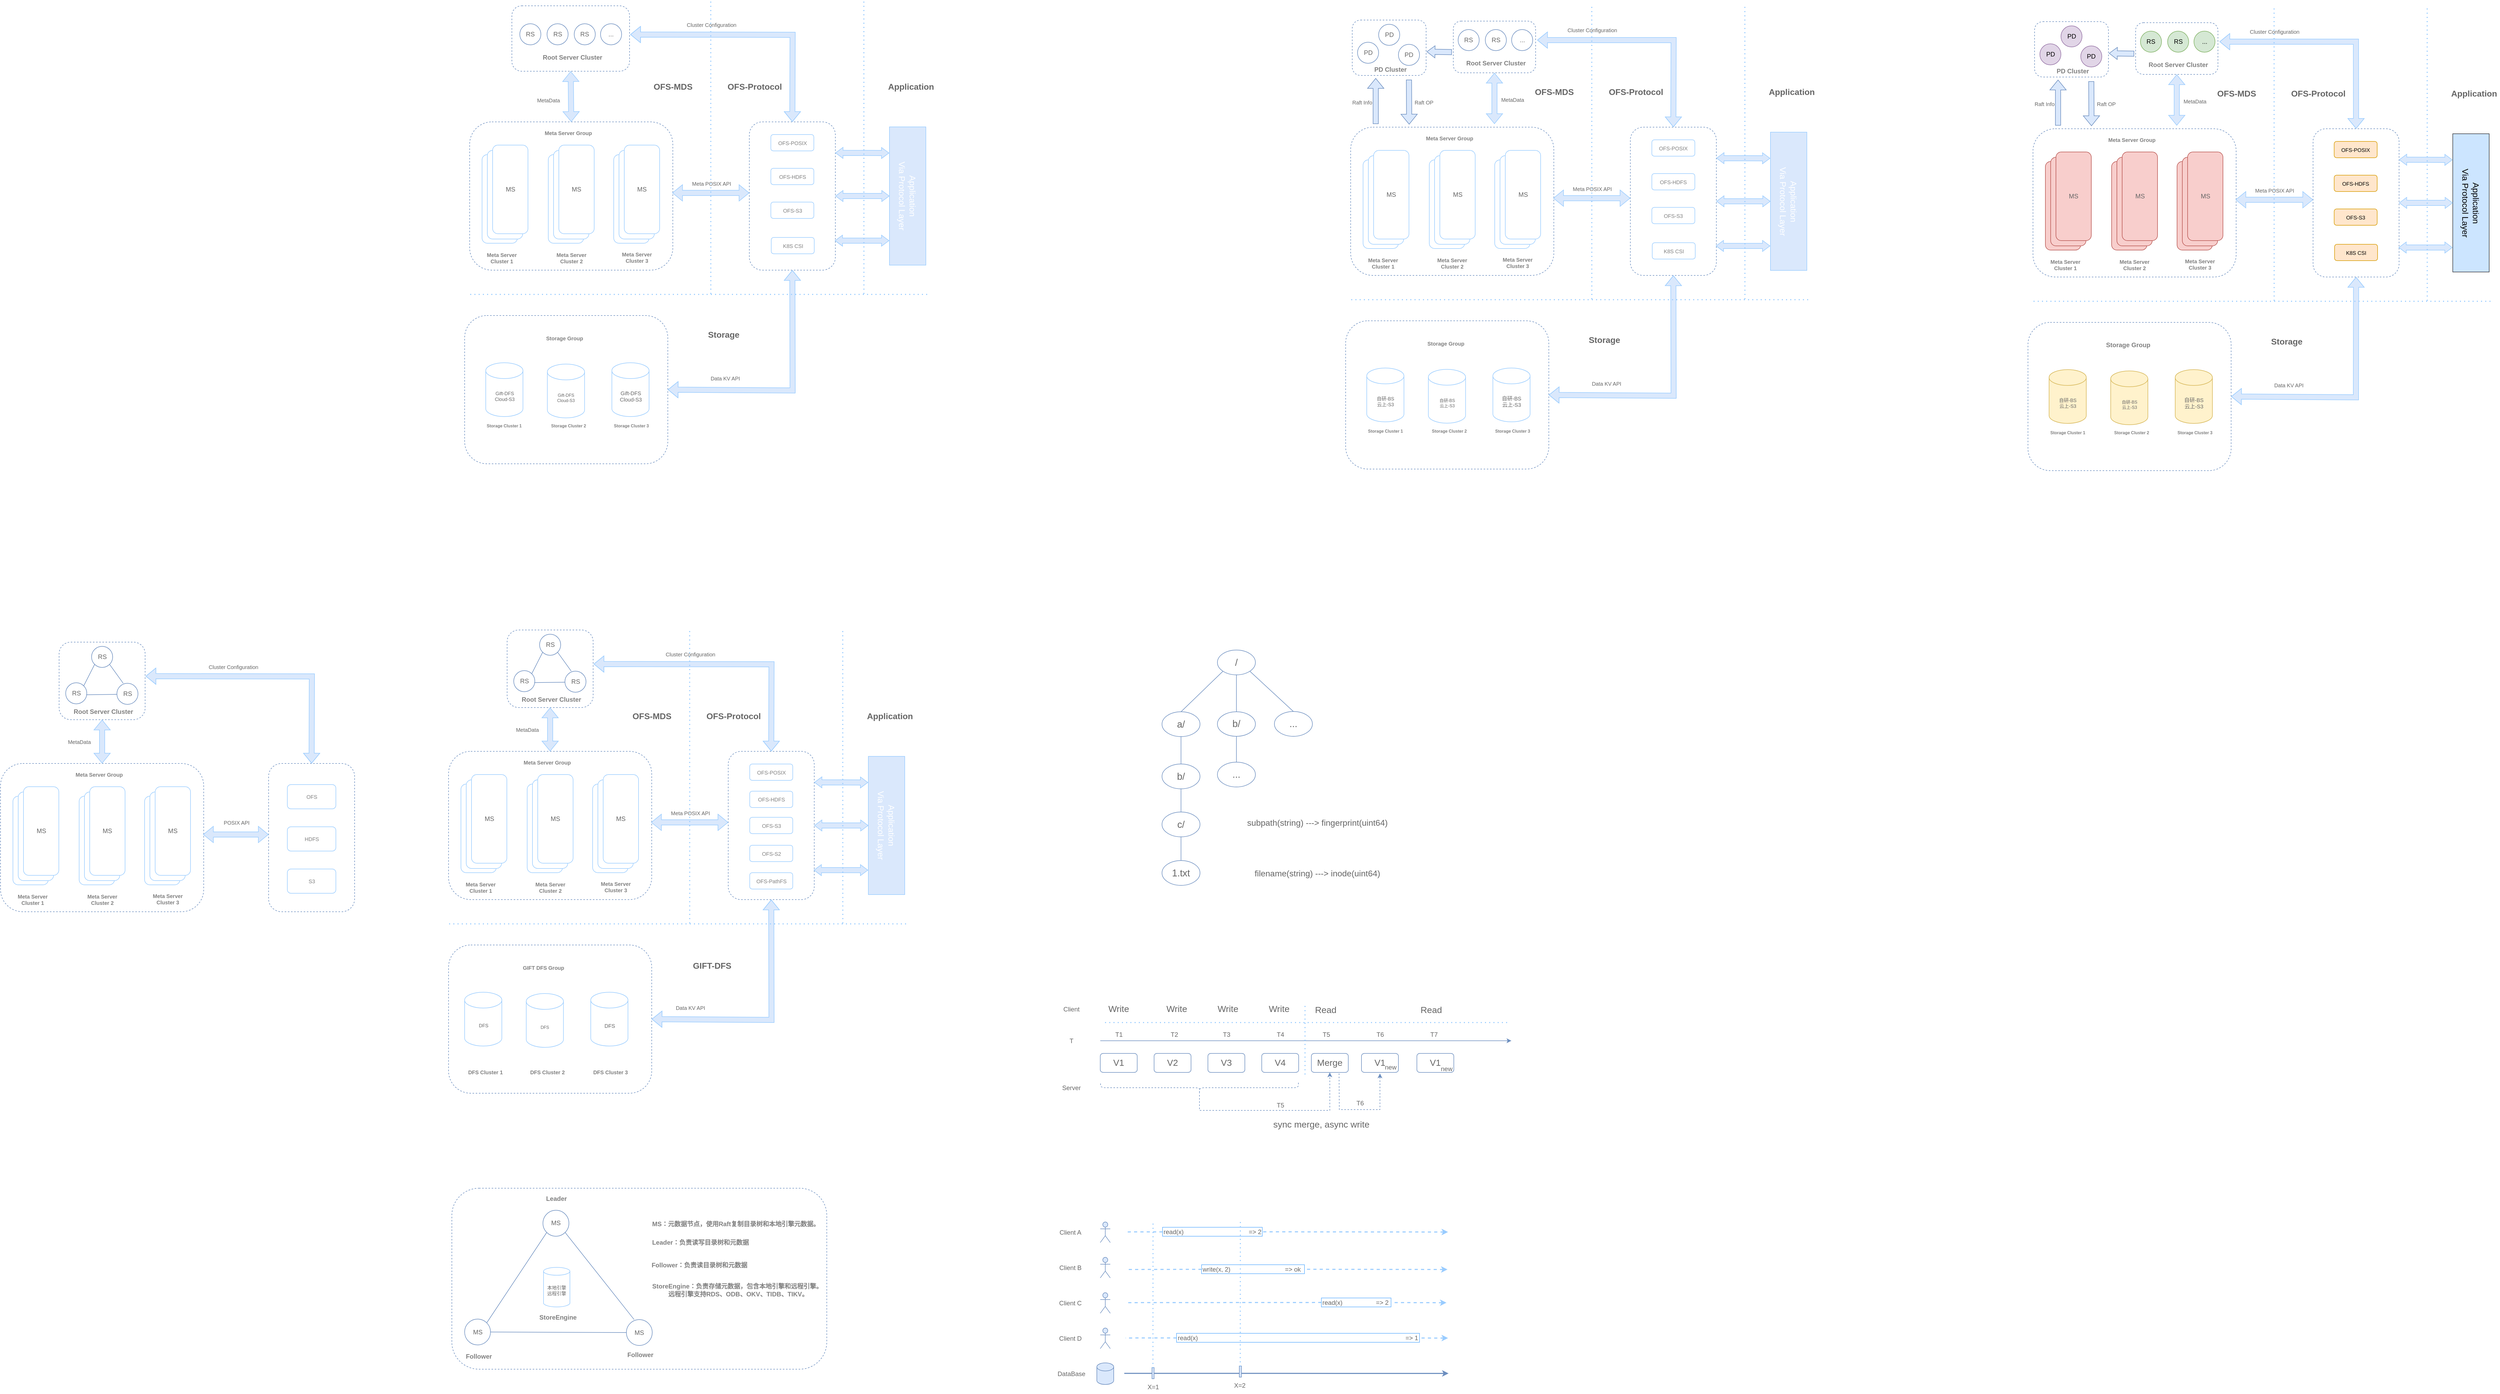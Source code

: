 <mxfile version="24.7.3" type="github">
  <diagram id="mXeUBK0sGIgF46-XZ_O8" name="第 1 页">
    <mxGraphModel dx="1466" dy="2129" grid="0" gridSize="10" guides="1" tooltips="1" connect="1" arrows="1" fold="1" page="0" pageScale="1" pageWidth="827" pageHeight="1169" math="0" shadow="0">
      <root>
        <mxCell id="0" />
        <mxCell id="1" parent="0" />
        <mxCell id="K0Wn1v-OgDyLdBBbabZl-1" value="" style="rounded=1;whiteSpace=wrap;html=1;fillColor=none;dashed=1;strokeColor=#6c8ebf;" parent="1" vertex="1">
          <mxGeometry x="171" y="130" width="163" height="147" as="geometry" />
        </mxCell>
        <mxCell id="K0Wn1v-OgDyLdBBbabZl-2" value="RS" style="ellipse;whiteSpace=wrap;html=1;aspect=fixed;fillColor=none;strokeColor=#6c8ebf;fontColor=#666666;" parent="1" vertex="1">
          <mxGeometry x="232.5" y="138" width="40" height="40" as="geometry" />
        </mxCell>
        <mxCell id="K0Wn1v-OgDyLdBBbabZl-3" value="RS" style="ellipse;whiteSpace=wrap;html=1;aspect=fixed;fillColor=none;strokeColor=#6c8ebf;fontColor=#666666;" parent="1" vertex="1">
          <mxGeometry x="183.5" y="207" width="40" height="40" as="geometry" />
        </mxCell>
        <mxCell id="K0Wn1v-OgDyLdBBbabZl-4" value="RS" style="ellipse;whiteSpace=wrap;html=1;aspect=fixed;fillColor=none;strokeColor=#6c8ebf;fontColor=#666666;" parent="1" vertex="1">
          <mxGeometry x="280.5" y="208" width="40" height="40" as="geometry" />
        </mxCell>
        <mxCell id="K0Wn1v-OgDyLdBBbabZl-5" value="" style="endArrow=none;html=1;rounded=0;entryX=0;entryY=1;entryDx=0;entryDy=0;exitX=1;exitY=0;exitDx=0;exitDy=0;fillColor=#dae8fc;strokeColor=#6c8ebf;" parent="1" source="K0Wn1v-OgDyLdBBbabZl-3" target="K0Wn1v-OgDyLdBBbabZl-2" edge="1">
          <mxGeometry width="50" height="50" relative="1" as="geometry">
            <mxPoint x="196.5" y="218" as="sourcePoint" />
            <mxPoint x="232.5" y="188" as="targetPoint" />
          </mxGeometry>
        </mxCell>
        <mxCell id="K0Wn1v-OgDyLdBBbabZl-6" value="" style="endArrow=none;html=1;rounded=0;exitX=1;exitY=0;exitDx=0;exitDy=0;fillColor=#dae8fc;strokeColor=#6c8ebf;entryX=0;entryY=0.5;entryDx=0;entryDy=0;" parent="1" edge="1">
          <mxGeometry width="50" height="50" relative="1" as="geometry">
            <mxPoint x="222.502" y="229.718" as="sourcePoint" />
            <mxPoint x="280.5" y="229" as="targetPoint" />
          </mxGeometry>
        </mxCell>
        <mxCell id="K0Wn1v-OgDyLdBBbabZl-7" value="" style="endArrow=none;html=1;rounded=0;entryX=0.3;entryY=0;entryDx=0;entryDy=0;fillColor=#dae8fc;strokeColor=#6c8ebf;entryPerimeter=0;exitX=1;exitY=1;exitDx=0;exitDy=0;" parent="1" source="K0Wn1v-OgDyLdBBbabZl-2" target="K0Wn1v-OgDyLdBBbabZl-4" edge="1">
          <mxGeometry width="50" height="50" relative="1" as="geometry">
            <mxPoint x="272.5" y="168" as="sourcePoint" />
            <mxPoint x="332.5" y="168" as="targetPoint" />
          </mxGeometry>
        </mxCell>
        <mxCell id="K0Wn1v-OgDyLdBBbabZl-8" value="&lt;b&gt;Root Server Cluster&lt;/b&gt;" style="text;html=1;strokeColor=none;fillColor=none;align=center;verticalAlign=middle;whiteSpace=wrap;rounded=0;dashed=1;fontColor=#808080;" parent="1" vertex="1">
          <mxGeometry x="197" y="247" width="116" height="30" as="geometry" />
        </mxCell>
        <mxCell id="K0Wn1v-OgDyLdBBbabZl-9" value="" style="rounded=1;whiteSpace=wrap;html=1;strokeColor=#99CCFF;" parent="1" vertex="1">
          <mxGeometry x="83.5" y="422" width="67" height="168" as="geometry" />
        </mxCell>
        <mxCell id="K0Wn1v-OgDyLdBBbabZl-10" value="" style="rounded=1;whiteSpace=wrap;html=1;strokeColor=#99CCFF;" parent="1" vertex="1">
          <mxGeometry x="93.5" y="414" width="67" height="168" as="geometry" />
        </mxCell>
        <mxCell id="K0Wn1v-OgDyLdBBbabZl-11" value="&lt;font color=&quot;#666666&quot;&gt;MS&lt;/font&gt;" style="rounded=1;whiteSpace=wrap;html=1;strokeColor=#99CCFF;" parent="1" vertex="1">
          <mxGeometry x="103.5" y="404" width="67" height="168" as="geometry" />
        </mxCell>
        <mxCell id="K0Wn1v-OgDyLdBBbabZl-12" value="" style="rounded=1;whiteSpace=wrap;html=1;strokeColor=#99CCFF;" parent="1" vertex="1">
          <mxGeometry x="209" y="422" width="67" height="168" as="geometry" />
        </mxCell>
        <mxCell id="K0Wn1v-OgDyLdBBbabZl-13" value="" style="rounded=1;whiteSpace=wrap;html=1;strokeColor=#99CCFF;" parent="1" vertex="1">
          <mxGeometry x="219" y="414" width="67" height="168" as="geometry" />
        </mxCell>
        <mxCell id="K0Wn1v-OgDyLdBBbabZl-14" value="&lt;font color=&quot;#666666&quot;&gt;MS&lt;/font&gt;" style="rounded=1;whiteSpace=wrap;html=1;strokeColor=#99CCFF;" parent="1" vertex="1">
          <mxGeometry x="229" y="404" width="67" height="168" as="geometry" />
        </mxCell>
        <mxCell id="K0Wn1v-OgDyLdBBbabZl-15" value="" style="rounded=1;whiteSpace=wrap;html=1;strokeColor=#99CCFF;" parent="1" vertex="1">
          <mxGeometry x="333" y="422" width="67" height="168" as="geometry" />
        </mxCell>
        <mxCell id="K0Wn1v-OgDyLdBBbabZl-16" value="" style="rounded=1;whiteSpace=wrap;html=1;strokeColor=#99CCFF;" parent="1" vertex="1">
          <mxGeometry x="343" y="414" width="67" height="168" as="geometry" />
        </mxCell>
        <mxCell id="K0Wn1v-OgDyLdBBbabZl-17" value="&lt;font color=&quot;#666666&quot;&gt;MS&lt;/font&gt;" style="rounded=1;whiteSpace=wrap;html=1;strokeColor=#99CCFF;" parent="1" vertex="1">
          <mxGeometry x="353" y="404" width="67" height="168" as="geometry" />
        </mxCell>
        <mxCell id="K0Wn1v-OgDyLdBBbabZl-18" value="&lt;b style=&quot;font-size: 10px;&quot;&gt;&lt;font style=&quot;font-size: 10px;&quot;&gt;Meta Server Cluster 1&lt;/font&gt;&lt;/b&gt;" style="text;html=1;strokeColor=none;fillColor=none;align=center;verticalAlign=middle;whiteSpace=wrap;rounded=0;dashed=1;fontColor=#808080;fontSize=10;" parent="1" vertex="1">
          <mxGeometry x="81" y="603" width="79.5" height="30" as="geometry" />
        </mxCell>
        <mxCell id="K0Wn1v-OgDyLdBBbabZl-19" value="&lt;b style=&quot;font-size: 10px&quot;&gt;&lt;font style=&quot;font-size: 10px&quot;&gt;Meta Server Cluster 2&lt;/font&gt;&lt;/b&gt;" style="text;html=1;strokeColor=none;fillColor=none;align=center;verticalAlign=middle;whiteSpace=wrap;rounded=0;dashed=1;fontColor=#808080;fontSize=10;" parent="1" vertex="1">
          <mxGeometry x="212.75" y="603" width="79.5" height="30" as="geometry" />
        </mxCell>
        <mxCell id="K0Wn1v-OgDyLdBBbabZl-20" value="&lt;b style=&quot;font-size: 10px&quot;&gt;&lt;font style=&quot;font-size: 10px&quot;&gt;Meta Server Cluster 3&lt;/font&gt;&lt;/b&gt;" style="text;html=1;strokeColor=none;fillColor=none;align=center;verticalAlign=middle;whiteSpace=wrap;rounded=0;dashed=1;fontColor=#808080;fontSize=10;" parent="1" vertex="1">
          <mxGeometry x="336.75" y="602" width="79.5" height="30" as="geometry" />
        </mxCell>
        <mxCell id="K0Wn1v-OgDyLdBBbabZl-21" value="" style="rounded=1;whiteSpace=wrap;html=1;fillColor=none;dashed=1;strokeColor=#6c8ebf;" parent="1" vertex="1">
          <mxGeometry x="60" y="360" width="385" height="281" as="geometry" />
        </mxCell>
        <mxCell id="K0Wn1v-OgDyLdBBbabZl-22" value="&lt;b style=&quot;font-size: 10px&quot;&gt;&lt;font style=&quot;font-size: 10px&quot;&gt;Meta Server Group&lt;/font&gt;&lt;/b&gt;" style="text;html=1;strokeColor=none;fillColor=none;align=center;verticalAlign=middle;whiteSpace=wrap;rounded=0;dashed=1;fontColor=#808080;fontSize=10;" parent="1" vertex="1">
          <mxGeometry x="187" y="366" width="120" height="30" as="geometry" />
        </mxCell>
        <mxCell id="K0Wn1v-OgDyLdBBbabZl-23" value="OFS" style="rounded=1;whiteSpace=wrap;html=1;fontSize=10;fontColor=#808080;strokeColor=#99CCFF;fillColor=default;" parent="1" vertex="1">
          <mxGeometry x="603.5" y="400" width="92" height="46" as="geometry" />
        </mxCell>
        <mxCell id="K0Wn1v-OgDyLdBBbabZl-24" value="HDFS" style="rounded=1;whiteSpace=wrap;html=1;fontSize=10;fontColor=#808080;strokeColor=#99CCFF;fillColor=default;" parent="1" vertex="1">
          <mxGeometry x="603.5" y="480" width="92" height="46" as="geometry" />
        </mxCell>
        <mxCell id="K0Wn1v-OgDyLdBBbabZl-25" value="S3" style="rounded=1;whiteSpace=wrap;html=1;fontSize=10;fontColor=#808080;strokeColor=#99CCFF;fillColor=default;" parent="1" vertex="1">
          <mxGeometry x="603.5" y="560" width="92" height="46" as="geometry" />
        </mxCell>
        <mxCell id="K0Wn1v-OgDyLdBBbabZl-26" value="" style="rounded=1;whiteSpace=wrap;html=1;fillColor=none;dashed=1;strokeColor=#6c8ebf;" parent="1" vertex="1">
          <mxGeometry x="568" y="360" width="163" height="281" as="geometry" />
        </mxCell>
        <mxCell id="K0Wn1v-OgDyLdBBbabZl-27" value="" style="shape=flexArrow;endArrow=classic;startArrow=classic;html=1;rounded=0;fontSize=10;fontColor=#808080;entryX=0;entryY=0.479;entryDx=0;entryDy=0;exitX=0.997;exitY=0.479;exitDx=0;exitDy=0;exitPerimeter=0;entryPerimeter=0;fillColor=#dae8fc;strokeColor=#99CCFF;" parent="1" source="K0Wn1v-OgDyLdBBbabZl-21" target="K0Wn1v-OgDyLdBBbabZl-26" edge="1">
          <mxGeometry width="100" height="100" relative="1" as="geometry">
            <mxPoint x="445" y="506" as="sourcePoint" />
            <mxPoint x="545" y="406" as="targetPoint" />
          </mxGeometry>
        </mxCell>
        <mxCell id="K0Wn1v-OgDyLdBBbabZl-28" value="POSIX API" style="text;html=1;align=center;verticalAlign=middle;resizable=0;points=[];autosize=1;strokeColor=none;fillColor=none;fontSize=10;fontColor=#666666;" parent="1" vertex="1">
          <mxGeometry x="472" y="464" width="69" height="16" as="geometry" />
        </mxCell>
        <mxCell id="K0Wn1v-OgDyLdBBbabZl-29" value="" style="shape=flexArrow;endArrow=classic;startArrow=classic;html=1;rounded=0;fontSize=10;fontColor=#808080;fillColor=#dae8fc;strokeColor=#99CCFF;exitX=1.006;exitY=0.439;exitDx=0;exitDy=0;exitPerimeter=0;entryX=0.5;entryY=0;entryDx=0;entryDy=0;" parent="1" source="K0Wn1v-OgDyLdBBbabZl-1" target="K0Wn1v-OgDyLdBBbabZl-26" edge="1">
          <mxGeometry width="100" height="100" relative="1" as="geometry">
            <mxPoint x="367.053" y="225.444" as="sourcePoint" />
            <mxPoint x="643.024" y="357.562" as="targetPoint" />
            <Array as="points">
              <mxPoint x="650" y="195" />
            </Array>
          </mxGeometry>
        </mxCell>
        <mxCell id="K0Wn1v-OgDyLdBBbabZl-30" value="Cluster Configuration" style="text;html=1;align=center;verticalAlign=middle;resizable=0;points=[];autosize=1;strokeColor=none;fillColor=none;fontSize=10;fontColor=#666666;" parent="1" vertex="1">
          <mxGeometry x="439" y="169" width="123" height="16" as="geometry" />
        </mxCell>
        <mxCell id="K0Wn1v-OgDyLdBBbabZl-31" value="" style="shape=flexArrow;endArrow=classic;startArrow=classic;html=1;rounded=0;fontSize=10;fontColor=#808080;entryX=0.5;entryY=0;entryDx=0;entryDy=0;exitX=0.5;exitY=1;exitDx=0;exitDy=0;fillColor=#dae8fc;strokeColor=#99CCFF;" parent="1" source="K0Wn1v-OgDyLdBBbabZl-1" target="K0Wn1v-OgDyLdBBbabZl-21" edge="1">
          <mxGeometry width="100" height="100" relative="1" as="geometry">
            <mxPoint x="261.005" y="284.999" as="sourcePoint" />
            <mxPoint x="385.16" y="284.999" as="targetPoint" />
          </mxGeometry>
        </mxCell>
        <mxCell id="K0Wn1v-OgDyLdBBbabZl-32" value="MetaData" style="text;html=1;align=center;verticalAlign=middle;resizable=0;points=[];autosize=1;strokeColor=none;fillColor=none;fontSize=10;fontColor=#666666;" parent="1" vertex="1">
          <mxGeometry x="178" y="311" width="62" height="16" as="geometry" />
        </mxCell>
        <mxCell id="K0Wn1v-OgDyLdBBbabZl-33" value="" style="rounded=1;whiteSpace=wrap;html=1;fillColor=none;dashed=1;strokeColor=#6c8ebf;" parent="1" vertex="1">
          <mxGeometry x="1020" y="107" width="163" height="147" as="geometry" />
        </mxCell>
        <mxCell id="K0Wn1v-OgDyLdBBbabZl-34" value="RS" style="ellipse;whiteSpace=wrap;html=1;aspect=fixed;fillColor=none;strokeColor=#6c8ebf;fontColor=#666666;" parent="1" vertex="1">
          <mxGeometry x="1081.5" y="115" width="40" height="40" as="geometry" />
        </mxCell>
        <mxCell id="K0Wn1v-OgDyLdBBbabZl-35" value="RS" style="ellipse;whiteSpace=wrap;html=1;aspect=fixed;fillColor=none;strokeColor=#6c8ebf;fontColor=#666666;" parent="1" vertex="1">
          <mxGeometry x="1032.5" y="184" width="40" height="40" as="geometry" />
        </mxCell>
        <mxCell id="K0Wn1v-OgDyLdBBbabZl-36" value="RS" style="ellipse;whiteSpace=wrap;html=1;aspect=fixed;fillColor=none;strokeColor=#6c8ebf;fontColor=#666666;" parent="1" vertex="1">
          <mxGeometry x="1129.5" y="185" width="40" height="40" as="geometry" />
        </mxCell>
        <mxCell id="K0Wn1v-OgDyLdBBbabZl-37" value="" style="endArrow=none;html=1;rounded=0;entryX=0;entryY=1;entryDx=0;entryDy=0;exitX=1;exitY=0;exitDx=0;exitDy=0;fillColor=#dae8fc;strokeColor=#6c8ebf;" parent="1" source="K0Wn1v-OgDyLdBBbabZl-35" target="K0Wn1v-OgDyLdBBbabZl-34" edge="1">
          <mxGeometry width="50" height="50" relative="1" as="geometry">
            <mxPoint x="1045.5" y="195" as="sourcePoint" />
            <mxPoint x="1081.5" y="165" as="targetPoint" />
          </mxGeometry>
        </mxCell>
        <mxCell id="K0Wn1v-OgDyLdBBbabZl-38" value="" style="endArrow=none;html=1;rounded=0;exitX=1;exitY=0;exitDx=0;exitDy=0;fillColor=#dae8fc;strokeColor=#6c8ebf;entryX=0;entryY=0.5;entryDx=0;entryDy=0;" parent="1" edge="1">
          <mxGeometry width="50" height="50" relative="1" as="geometry">
            <mxPoint x="1071.502" y="206.718" as="sourcePoint" />
            <mxPoint x="1129.5" y="206" as="targetPoint" />
          </mxGeometry>
        </mxCell>
        <mxCell id="K0Wn1v-OgDyLdBBbabZl-39" value="" style="endArrow=none;html=1;rounded=0;entryX=0.3;entryY=0;entryDx=0;entryDy=0;fillColor=#dae8fc;strokeColor=#6c8ebf;entryPerimeter=0;exitX=1;exitY=1;exitDx=0;exitDy=0;" parent="1" source="K0Wn1v-OgDyLdBBbabZl-34" target="K0Wn1v-OgDyLdBBbabZl-36" edge="1">
          <mxGeometry width="50" height="50" relative="1" as="geometry">
            <mxPoint x="1121.5" y="145" as="sourcePoint" />
            <mxPoint x="1181.5" y="145" as="targetPoint" />
          </mxGeometry>
        </mxCell>
        <mxCell id="K0Wn1v-OgDyLdBBbabZl-40" value="&lt;b&gt;Root Server Cluster&lt;/b&gt;" style="text;html=1;strokeColor=none;fillColor=none;align=center;verticalAlign=middle;whiteSpace=wrap;rounded=0;dashed=1;fontColor=#808080;" parent="1" vertex="1">
          <mxGeometry x="1046" y="224" width="116" height="30" as="geometry" />
        </mxCell>
        <mxCell id="K0Wn1v-OgDyLdBBbabZl-41" value="" style="rounded=1;whiteSpace=wrap;html=1;strokeColor=#99CCFF;" parent="1" vertex="1">
          <mxGeometry x="932.5" y="399" width="67" height="168" as="geometry" />
        </mxCell>
        <mxCell id="K0Wn1v-OgDyLdBBbabZl-42" value="" style="rounded=1;whiteSpace=wrap;html=1;strokeColor=#99CCFF;" parent="1" vertex="1">
          <mxGeometry x="942.5" y="391" width="67" height="168" as="geometry" />
        </mxCell>
        <mxCell id="K0Wn1v-OgDyLdBBbabZl-43" value="&lt;font color=&quot;#666666&quot;&gt;MS&lt;/font&gt;" style="rounded=1;whiteSpace=wrap;html=1;strokeColor=#99CCFF;" parent="1" vertex="1">
          <mxGeometry x="952.5" y="381" width="67" height="168" as="geometry" />
        </mxCell>
        <mxCell id="K0Wn1v-OgDyLdBBbabZl-44" value="" style="rounded=1;whiteSpace=wrap;html=1;strokeColor=#99CCFF;" parent="1" vertex="1">
          <mxGeometry x="1058" y="399" width="67" height="168" as="geometry" />
        </mxCell>
        <mxCell id="K0Wn1v-OgDyLdBBbabZl-45" value="" style="rounded=1;whiteSpace=wrap;html=1;strokeColor=#99CCFF;" parent="1" vertex="1">
          <mxGeometry x="1068" y="391" width="67" height="168" as="geometry" />
        </mxCell>
        <mxCell id="K0Wn1v-OgDyLdBBbabZl-46" value="&lt;font color=&quot;#666666&quot;&gt;MS&lt;/font&gt;" style="rounded=1;whiteSpace=wrap;html=1;strokeColor=#99CCFF;" parent="1" vertex="1">
          <mxGeometry x="1078" y="381" width="67" height="168" as="geometry" />
        </mxCell>
        <mxCell id="K0Wn1v-OgDyLdBBbabZl-47" value="" style="rounded=1;whiteSpace=wrap;html=1;strokeColor=#99CCFF;" parent="1" vertex="1">
          <mxGeometry x="1182" y="399" width="67" height="168" as="geometry" />
        </mxCell>
        <mxCell id="K0Wn1v-OgDyLdBBbabZl-48" value="" style="rounded=1;whiteSpace=wrap;html=1;strokeColor=#99CCFF;" parent="1" vertex="1">
          <mxGeometry x="1192" y="391" width="67" height="168" as="geometry" />
        </mxCell>
        <mxCell id="K0Wn1v-OgDyLdBBbabZl-49" value="&lt;font color=&quot;#666666&quot;&gt;MS&lt;/font&gt;" style="rounded=1;whiteSpace=wrap;html=1;strokeColor=#99CCFF;" parent="1" vertex="1">
          <mxGeometry x="1202" y="381" width="67" height="168" as="geometry" />
        </mxCell>
        <mxCell id="K0Wn1v-OgDyLdBBbabZl-50" value="&lt;b style=&quot;font-size: 10px;&quot;&gt;&lt;font style=&quot;font-size: 10px;&quot;&gt;Meta Server Cluster 1&lt;/font&gt;&lt;/b&gt;" style="text;html=1;strokeColor=none;fillColor=none;align=center;verticalAlign=middle;whiteSpace=wrap;rounded=0;dashed=1;fontColor=#808080;fontSize=10;" parent="1" vertex="1">
          <mxGeometry x="930" y="580" width="79.5" height="30" as="geometry" />
        </mxCell>
        <mxCell id="K0Wn1v-OgDyLdBBbabZl-51" value="&lt;b style=&quot;font-size: 10px&quot;&gt;&lt;font style=&quot;font-size: 10px&quot;&gt;Meta Server Cluster 2&lt;/font&gt;&lt;/b&gt;" style="text;html=1;strokeColor=none;fillColor=none;align=center;verticalAlign=middle;whiteSpace=wrap;rounded=0;dashed=1;fontColor=#808080;fontSize=10;" parent="1" vertex="1">
          <mxGeometry x="1061.75" y="580" width="79.5" height="30" as="geometry" />
        </mxCell>
        <mxCell id="K0Wn1v-OgDyLdBBbabZl-52" value="&lt;b style=&quot;font-size: 10px&quot;&gt;&lt;font style=&quot;font-size: 10px&quot;&gt;Meta Server Cluster 3&lt;/font&gt;&lt;/b&gt;" style="text;html=1;strokeColor=none;fillColor=none;align=center;verticalAlign=middle;whiteSpace=wrap;rounded=0;dashed=1;fontColor=#808080;fontSize=10;" parent="1" vertex="1">
          <mxGeometry x="1185.75" y="579" width="79.5" height="30" as="geometry" />
        </mxCell>
        <mxCell id="K0Wn1v-OgDyLdBBbabZl-53" value="" style="rounded=1;whiteSpace=wrap;html=1;fillColor=none;dashed=1;strokeColor=#6c8ebf;" parent="1" vertex="1">
          <mxGeometry x="909" y="337" width="385" height="281" as="geometry" />
        </mxCell>
        <mxCell id="K0Wn1v-OgDyLdBBbabZl-54" value="&lt;b style=&quot;font-size: 10px&quot;&gt;&lt;font style=&quot;font-size: 10px&quot;&gt;Meta Server Group&lt;/font&gt;&lt;/b&gt;" style="text;html=1;strokeColor=none;fillColor=none;align=center;verticalAlign=middle;whiteSpace=wrap;rounded=0;dashed=1;fontColor=#808080;fontSize=10;" parent="1" vertex="1">
          <mxGeometry x="1036" y="343" width="120" height="30" as="geometry" />
        </mxCell>
        <mxCell id="K0Wn1v-OgDyLdBBbabZl-55" value="OFS-POSIX" style="rounded=1;whiteSpace=wrap;html=1;fontSize=10;fontColor=#808080;strokeColor=#99CCFF;fillColor=default;" parent="1" vertex="1">
          <mxGeometry x="1479.75" y="361" width="81.5" height="31" as="geometry" />
        </mxCell>
        <mxCell id="K0Wn1v-OgDyLdBBbabZl-56" value="" style="rounded=1;whiteSpace=wrap;html=1;fillColor=none;dashed=1;strokeColor=#6c8ebf;" parent="1" vertex="1">
          <mxGeometry x="1439" y="337" width="163" height="281" as="geometry" />
        </mxCell>
        <mxCell id="K0Wn1v-OgDyLdBBbabZl-57" value="" style="shape=flexArrow;endArrow=classic;startArrow=classic;html=1;rounded=0;fontSize=10;fontColor=#808080;entryX=0;entryY=0.479;entryDx=0;entryDy=0;exitX=0.997;exitY=0.479;exitDx=0;exitDy=0;exitPerimeter=0;entryPerimeter=0;fillColor=#dae8fc;strokeColor=#99CCFF;" parent="1" source="K0Wn1v-OgDyLdBBbabZl-53" target="K0Wn1v-OgDyLdBBbabZl-56" edge="1">
          <mxGeometry width="100" height="100" relative="1" as="geometry">
            <mxPoint x="1294" y="483" as="sourcePoint" />
            <mxPoint x="1394" y="383" as="targetPoint" />
          </mxGeometry>
        </mxCell>
        <mxCell id="K0Wn1v-OgDyLdBBbabZl-58" value="Meta POSIX API" style="text;html=1;align=center;verticalAlign=middle;resizable=0;points=[];autosize=1;strokeColor=none;fillColor=none;fontSize=10;fontColor=#666666;" parent="1" vertex="1">
          <mxGeometry x="1317" y="446" width="99" height="16" as="geometry" />
        </mxCell>
        <mxCell id="K0Wn1v-OgDyLdBBbabZl-59" value="" style="shape=flexArrow;endArrow=classic;startArrow=classic;html=1;rounded=0;fontSize=10;fontColor=#808080;fillColor=#dae8fc;strokeColor=#99CCFF;exitX=1.006;exitY=0.439;exitDx=0;exitDy=0;exitPerimeter=0;entryX=0.5;entryY=0;entryDx=0;entryDy=0;" parent="1" source="K0Wn1v-OgDyLdBBbabZl-33" target="K0Wn1v-OgDyLdBBbabZl-56" edge="1">
          <mxGeometry width="100" height="100" relative="1" as="geometry">
            <mxPoint x="1216.053" y="202.444" as="sourcePoint" />
            <mxPoint x="1492.024" y="334.562" as="targetPoint" />
            <Array as="points">
              <mxPoint x="1521" y="172" />
            </Array>
          </mxGeometry>
        </mxCell>
        <mxCell id="K0Wn1v-OgDyLdBBbabZl-60" value="Cluster Configuration" style="text;html=1;align=center;verticalAlign=middle;resizable=0;points=[];autosize=1;strokeColor=none;fillColor=none;fontSize=10;fontColor=#666666;" parent="1" vertex="1">
          <mxGeometry x="1305" y="145" width="123" height="16" as="geometry" />
        </mxCell>
        <mxCell id="K0Wn1v-OgDyLdBBbabZl-61" value="" style="shape=flexArrow;endArrow=classic;startArrow=classic;html=1;rounded=0;fontSize=10;fontColor=#808080;entryX=0.5;entryY=0;entryDx=0;entryDy=0;exitX=0.5;exitY=1;exitDx=0;exitDy=0;fillColor=#dae8fc;strokeColor=#99CCFF;" parent="1" source="K0Wn1v-OgDyLdBBbabZl-33" target="K0Wn1v-OgDyLdBBbabZl-53" edge="1">
          <mxGeometry width="100" height="100" relative="1" as="geometry">
            <mxPoint x="1110.005" y="261.999" as="sourcePoint" />
            <mxPoint x="1234.16" y="261.999" as="targetPoint" />
          </mxGeometry>
        </mxCell>
        <mxCell id="K0Wn1v-OgDyLdBBbabZl-62" value="MetaData" style="text;html=1;align=center;verticalAlign=middle;resizable=0;points=[];autosize=1;strokeColor=none;fillColor=none;fontSize=10;fontColor=#666666;" parent="1" vertex="1">
          <mxGeometry x="1027" y="288" width="62" height="16" as="geometry" />
        </mxCell>
        <mxCell id="K0Wn1v-OgDyLdBBbabZl-63" value="&lt;b style=&quot;font-size: 10px&quot;&gt;&lt;font style=&quot;font-size: 10px&quot;&gt;DFS Cluster 1&lt;/font&gt;&lt;/b&gt;" style="text;html=1;strokeColor=none;fillColor=none;align=center;verticalAlign=middle;whiteSpace=wrap;rounded=0;dashed=1;fontColor=#808080;fontSize=10;" parent="1" vertex="1">
          <mxGeometry x="936.5" y="929.5" width="83.5" height="30" as="geometry" />
        </mxCell>
        <mxCell id="K0Wn1v-OgDyLdBBbabZl-64" value="&lt;b style=&quot;font-size: 10px&quot;&gt;&lt;font style=&quot;font-size: 10px&quot;&gt;DFS Cluster 2&lt;/font&gt;&lt;/b&gt;" style="text;html=1;strokeColor=none;fillColor=none;align=center;verticalAlign=middle;whiteSpace=wrap;rounded=0;dashed=1;fontColor=#808080;fontSize=10;" parent="1" vertex="1">
          <mxGeometry x="1054.63" y="929.5" width="82.75" height="30" as="geometry" />
        </mxCell>
        <mxCell id="K0Wn1v-OgDyLdBBbabZl-65" value="&lt;b style=&quot;font-size: 10px&quot;&gt;&lt;font style=&quot;font-size: 10px&quot;&gt;DFS Cluster 3&lt;/font&gt;&lt;/b&gt;" style="text;html=1;strokeColor=none;fillColor=none;align=center;verticalAlign=middle;whiteSpace=wrap;rounded=0;dashed=1;fontColor=#808080;fontSize=10;" parent="1" vertex="1">
          <mxGeometry x="1172.63" y="929.5" width="85.75" height="30" as="geometry" />
        </mxCell>
        <mxCell id="K0Wn1v-OgDyLdBBbabZl-66" value="" style="rounded=1;whiteSpace=wrap;html=1;fillColor=none;dashed=1;strokeColor=#6c8ebf;" parent="1" vertex="1">
          <mxGeometry x="909" y="704" width="385" height="281" as="geometry" />
        </mxCell>
        <mxCell id="K0Wn1v-OgDyLdBBbabZl-67" value="&lt;b style=&quot;font-size: 10px&quot;&gt;&lt;font style=&quot;font-size: 10px&quot;&gt;GIFT DFS Group&lt;/font&gt;&lt;/b&gt;" style="text;html=1;strokeColor=none;fillColor=none;align=center;verticalAlign=middle;whiteSpace=wrap;rounded=0;dashed=1;fontColor=#808080;fontSize=10;" parent="1" vertex="1">
          <mxGeometry x="1029" y="731.5" width="120" height="30" as="geometry" />
        </mxCell>
        <mxCell id="K0Wn1v-OgDyLdBBbabZl-68" value="" style="shape=flexArrow;endArrow=classic;startArrow=classic;html=1;rounded=0;fontSize=10;fontColor=#808080;entryX=1;entryY=0.5;entryDx=0;entryDy=0;exitX=0.5;exitY=1;exitDx=0;exitDy=0;fillColor=#dae8fc;strokeColor=#99CCFF;" parent="1" source="K0Wn1v-OgDyLdBBbabZl-56" target="K0Wn1v-OgDyLdBBbabZl-66" edge="1">
          <mxGeometry width="100" height="100" relative="1" as="geometry">
            <mxPoint x="1485.995" y="658.999" as="sourcePoint" />
            <mxPoint x="1610.15" y="658.999" as="targetPoint" />
            <Array as="points">
              <mxPoint x="1521" y="846" />
            </Array>
          </mxGeometry>
        </mxCell>
        <mxCell id="K0Wn1v-OgDyLdBBbabZl-69" value="Data KV API" style="text;html=1;align=center;verticalAlign=middle;resizable=0;points=[];autosize=1;strokeColor=none;fillColor=none;fontSize=10;fontColor=#666666;" parent="1" vertex="1">
          <mxGeometry x="1328" y="815" width="77" height="16" as="geometry" />
        </mxCell>
        <mxCell id="K0Wn1v-OgDyLdBBbabZl-70" value="" style="endArrow=none;dashed=1;html=1;dashPattern=1 3;strokeWidth=2;rounded=1;fontSize=10;fontColor=#666666;fillColor=#dae8fc;strokeColor=#99CCFF;" parent="1" edge="1">
          <mxGeometry width="50" height="50" relative="1" as="geometry">
            <mxPoint x="1366" y="663" as="sourcePoint" />
            <mxPoint x="1365.88" y="107" as="targetPoint" />
          </mxGeometry>
        </mxCell>
        <mxCell id="K0Wn1v-OgDyLdBBbabZl-71" value="&lt;b style=&quot;font-size: 16px&quot;&gt;OFS-MDS&lt;/b&gt;" style="text;html=1;align=center;verticalAlign=middle;resizable=0;points=[];autosize=1;strokeColor=none;fillColor=none;fontSize=16;fontColor=#666666;" parent="1" vertex="1">
          <mxGeometry x="1252" y="258.5" width="84" height="23" as="geometry" />
        </mxCell>
        <mxCell id="K0Wn1v-OgDyLdBBbabZl-72" value="" style="endArrow=none;dashed=1;html=1;dashPattern=1 3;strokeWidth=2;rounded=1;fontSize=10;fontColor=#666666;fillColor=#dae8fc;strokeColor=#99CCFF;" parent="1" edge="1">
          <mxGeometry width="50" height="50" relative="1" as="geometry">
            <mxPoint x="1776" y="664" as="sourcePoint" />
            <mxPoint x="909.0" y="664" as="targetPoint" />
          </mxGeometry>
        </mxCell>
        <mxCell id="K0Wn1v-OgDyLdBBbabZl-73" value="&lt;b&gt;OFS-Protocol&amp;nbsp;&lt;/b&gt;" style="text;html=1;align=center;verticalAlign=middle;resizable=0;points=[];autosize=1;strokeColor=none;fillColor=none;fontSize=16;fontColor=#666666;" parent="1" vertex="1">
          <mxGeometry x="1392" y="258.5" width="118" height="23" as="geometry" />
        </mxCell>
        <mxCell id="K0Wn1v-OgDyLdBBbabZl-74" value="&lt;b style=&quot;font-size: 16px&quot;&gt;GIFT-DFS&lt;/b&gt;" style="text;html=1;align=center;verticalAlign=middle;resizable=0;points=[];autosize=1;strokeColor=none;fillColor=none;fontSize=16;fontColor=#666666;" parent="1" vertex="1">
          <mxGeometry x="1366" y="731.5" width="83" height="23" as="geometry" />
        </mxCell>
        <mxCell id="K0Wn1v-OgDyLdBBbabZl-75" value="Application&lt;br&gt;Via Protocol Layer" style="rounded=0;whiteSpace=wrap;html=1;fontSize=16;strokeColor=#99CCFF;fillColor=#dae8fc;rotation=90;fontColor=#FFFFFF;" parent="1" vertex="1">
          <mxGeometry x="1608" y="443" width="262" height="69" as="geometry" />
        </mxCell>
        <mxCell id="K0Wn1v-OgDyLdBBbabZl-76" value="" style="shape=flexArrow;endArrow=classic;startArrow=classic;html=1;rounded=0;fontSize=10;fontColor=#808080;fillColor=#dae8fc;strokeColor=#99CCFF;startWidth=10;startSize=4.35;endWidth=10;endSize=4.35;exitX=1;exitY=0.209;exitDx=0;exitDy=0;exitPerimeter=0;" parent="1" source="K0Wn1v-OgDyLdBBbabZl-56" edge="1">
          <mxGeometry width="100" height="100" relative="1" as="geometry">
            <mxPoint x="1602.005" y="396.129" as="sourcePoint" />
            <mxPoint x="1704.0" y="396" as="targetPoint" />
          </mxGeometry>
        </mxCell>
        <mxCell id="K0Wn1v-OgDyLdBBbabZl-77" value="" style="shape=flexArrow;endArrow=classic;startArrow=classic;html=1;rounded=0;fontSize=10;fontColor=#808080;fillColor=#dae8fc;strokeColor=#99CCFF;startWidth=10;startSize=4.35;endWidth=10;endSize=4.35;" parent="1" source="K0Wn1v-OgDyLdBBbabZl-56" target="K0Wn1v-OgDyLdBBbabZl-75" edge="1">
          <mxGeometry width="100" height="100" relative="1" as="geometry">
            <mxPoint x="1602.005" y="479.759" as="sourcePoint" />
            <mxPoint x="1699" y="479.38" as="targetPoint" />
          </mxGeometry>
        </mxCell>
        <mxCell id="K0Wn1v-OgDyLdBBbabZl-78" value="" style="shape=flexArrow;endArrow=classic;startArrow=classic;html=1;rounded=0;fontSize=10;fontColor=#808080;fillColor=#dae8fc;strokeColor=#99CCFF;startWidth=10;startSize=4.35;endWidth=10;endSize=4.35;entryX=0.823;entryY=1.007;entryDx=0;entryDy=0;entryPerimeter=0;exitX=0.994;exitY=0.801;exitDx=0;exitDy=0;exitPerimeter=0;" parent="1" source="K0Wn1v-OgDyLdBBbabZl-56" target="K0Wn1v-OgDyLdBBbabZl-75" edge="1">
          <mxGeometry width="100" height="100" relative="1" as="geometry">
            <mxPoint x="1601" y="557" as="sourcePoint" />
            <mxPoint x="1699" y="575" as="targetPoint" />
          </mxGeometry>
        </mxCell>
        <mxCell id="K0Wn1v-OgDyLdBBbabZl-79" value="" style="endArrow=none;dashed=1;html=1;dashPattern=1 3;strokeWidth=2;rounded=1;fontSize=10;fontColor=#666666;fillColor=#dae8fc;strokeColor=#99CCFF;" parent="1" edge="1">
          <mxGeometry width="50" height="50" relative="1" as="geometry">
            <mxPoint x="1656.12" y="663" as="sourcePoint" />
            <mxPoint x="1656.0" y="107" as="targetPoint" />
          </mxGeometry>
        </mxCell>
        <mxCell id="K0Wn1v-OgDyLdBBbabZl-80" value="&lt;b&gt;Application&lt;/b&gt;" style="text;html=1;align=center;verticalAlign=middle;resizable=0;points=[];autosize=1;strokeColor=none;fillColor=none;fontSize=16;fontColor=#666666;" parent="1" vertex="1">
          <mxGeometry x="1696" y="258.5" width="97" height="23" as="geometry" />
        </mxCell>
        <mxCell id="K0Wn1v-OgDyLdBBbabZl-81" value="&lt;font color=&quot;#666666&quot; style=&quot;font-size: 9px;&quot;&gt;DFS&lt;/font&gt;" style="shape=cylinder3;whiteSpace=wrap;html=1;boundedLbl=1;backgroundOutline=1;size=15;rounded=0;fontSize=9;fontColor=#FFFFFF;strokeColor=#99CCFF;fillColor=default;" parent="1" vertex="1">
          <mxGeometry x="939.5" y="793.5" width="70.5" height="102" as="geometry" />
        </mxCell>
        <mxCell id="K0Wn1v-OgDyLdBBbabZl-82" value="&lt;font color=&quot;#666666&quot; style=&quot;font-size: 8px;&quot;&gt;DFS&lt;/font&gt;" style="shape=cylinder3;whiteSpace=wrap;html=1;boundedLbl=1;backgroundOutline=1;size=15;rounded=0;fontSize=8;fontColor=#FFFFFF;strokeColor=#99CCFF;fillColor=default;" parent="1" vertex="1">
          <mxGeometry x="1056.25" y="796" width="70.5" height="102" as="geometry" />
        </mxCell>
        <mxCell id="K0Wn1v-OgDyLdBBbabZl-83" value="&lt;font color=&quot;#666666&quot; style=&quot;font-size: 10px;&quot;&gt;DFS&lt;/font&gt;" style="shape=cylinder3;whiteSpace=wrap;html=1;boundedLbl=1;backgroundOutline=1;size=15;rounded=0;fontSize=10;fontColor=#FFFFFF;strokeColor=#99CCFF;fillColor=default;" parent="1" vertex="1">
          <mxGeometry x="1178.5" y="793.5" width="70.5" height="102" as="geometry" />
        </mxCell>
        <mxCell id="K0Wn1v-OgDyLdBBbabZl-84" value="OFS-S3" style="rounded=1;whiteSpace=wrap;html=1;fontSize=10;fontColor=#808080;strokeColor=#99CCFF;fillColor=default;" parent="1" vertex="1">
          <mxGeometry x="1479.75" y="462" width="81.5" height="31" as="geometry" />
        </mxCell>
        <mxCell id="K0Wn1v-OgDyLdBBbabZl-85" value="OFS-S2" style="rounded=1;whiteSpace=wrap;html=1;fontSize=10;fontColor=#808080;strokeColor=#99CCFF;fillColor=default;" parent="1" vertex="1">
          <mxGeometry x="1479.75" y="515" width="81.5" height="31" as="geometry" />
        </mxCell>
        <mxCell id="K0Wn1v-OgDyLdBBbabZl-86" value="OFS-PathFS" style="rounded=1;whiteSpace=wrap;html=1;fontSize=10;fontColor=#808080;strokeColor=#99CCFF;fillColor=default;" parent="1" vertex="1">
          <mxGeometry x="1479.75" y="567" width="81.5" height="31" as="geometry" />
        </mxCell>
        <mxCell id="K0Wn1v-OgDyLdBBbabZl-87" value="OFS-HDFS" style="rounded=1;whiteSpace=wrap;html=1;fontSize=10;fontColor=#808080;strokeColor=#99CCFF;fillColor=default;" parent="1" vertex="1">
          <mxGeometry x="1479.75" y="412.5" width="81.5" height="31" as="geometry" />
        </mxCell>
        <mxCell id="K0Wn1v-OgDyLdBBbabZl-88" value="&lt;font style=&quot;font-size: 18px;&quot;&gt;/&lt;/font&gt;" style="ellipse;whiteSpace=wrap;html=1;fillColor=none;strokeColor=#6c8ebf;fontColor=#666666;fontSize=18;" parent="1" vertex="1">
          <mxGeometry x="2366" y="145" width="72" height="47" as="geometry" />
        </mxCell>
        <mxCell id="K0Wn1v-OgDyLdBBbabZl-89" value="&lt;font style=&quot;font-size: 18px;&quot;&gt;&lt;span style=&quot;font-size: 18px;&quot;&gt;a/&lt;/span&gt;&lt;/font&gt;" style="ellipse;whiteSpace=wrap;html=1;fillColor=none;strokeColor=#6c8ebf;fontColor=#666666;fontSize=18;" parent="1" vertex="1">
          <mxGeometry x="2261" y="262" width="72" height="47" as="geometry" />
        </mxCell>
        <mxCell id="K0Wn1v-OgDyLdBBbabZl-90" value="&lt;font style=&quot;font-size: 18px;&quot;&gt;b/&lt;/font&gt;" style="ellipse;whiteSpace=wrap;html=1;fillColor=none;strokeColor=#6c8ebf;fontColor=#666666;fontSize=18;" parent="1" vertex="1">
          <mxGeometry x="2366" y="262" width="72" height="46.5" as="geometry" />
        </mxCell>
        <mxCell id="K0Wn1v-OgDyLdBBbabZl-91" value="&lt;font style=&quot;font-size: 18px;&quot;&gt;...&lt;/font&gt;" style="ellipse;whiteSpace=wrap;html=1;fillColor=none;strokeColor=#6c8ebf;fontColor=#666666;fontSize=18;" parent="1" vertex="1">
          <mxGeometry x="2474" y="261.5" width="72" height="47" as="geometry" />
        </mxCell>
        <mxCell id="K0Wn1v-OgDyLdBBbabZl-92" value="&lt;font style=&quot;font-size: 18px;&quot;&gt;&lt;span style=&quot;font-size: 18px;&quot;&gt;b/&lt;/span&gt;&lt;/font&gt;" style="ellipse;whiteSpace=wrap;html=1;fillColor=none;strokeColor=#6c8ebf;fontColor=#666666;fontSize=18;" parent="1" vertex="1">
          <mxGeometry x="2261" y="361" width="72" height="47" as="geometry" />
        </mxCell>
        <mxCell id="K0Wn1v-OgDyLdBBbabZl-93" value="&lt;font style=&quot;font-size: 18px;&quot;&gt;&lt;span style=&quot;font-size: 18px;&quot;&gt;c/&lt;/span&gt;&lt;/font&gt;" style="ellipse;whiteSpace=wrap;html=1;fillColor=none;strokeColor=#6c8ebf;fontColor=#666666;fontSize=18;" parent="1" vertex="1">
          <mxGeometry x="2261" y="452" width="72" height="47" as="geometry" />
        </mxCell>
        <mxCell id="K0Wn1v-OgDyLdBBbabZl-94" value="&lt;font style=&quot;font-size: 18px;&quot;&gt;&lt;span style=&quot;font-size: 18px;&quot;&gt;1.txt&lt;/span&gt;&lt;/font&gt;" style="ellipse;whiteSpace=wrap;html=1;fillColor=none;strokeColor=#6c8ebf;fontColor=#666666;fontSize=18;" parent="1" vertex="1">
          <mxGeometry x="2261" y="544" width="72" height="47" as="geometry" />
        </mxCell>
        <mxCell id="K0Wn1v-OgDyLdBBbabZl-95" value="&lt;font style=&quot;font-size: 18px;&quot;&gt;...&lt;/font&gt;" style="ellipse;whiteSpace=wrap;html=1;fillColor=none;strokeColor=#6c8ebf;fontColor=#666666;fontSize=18;" parent="1" vertex="1">
          <mxGeometry x="2366" y="357.5" width="72" height="47" as="geometry" />
        </mxCell>
        <mxCell id="K0Wn1v-OgDyLdBBbabZl-96" value="" style="endArrow=none;html=1;rounded=0;exitX=0.5;exitY=0;exitDx=0;exitDy=0;fillColor=#dae8fc;strokeColor=#6c8ebf;entryX=0;entryY=1;entryDx=0;entryDy=0;fontSize=18;fontColor=#666666;" parent="1" source="K0Wn1v-OgDyLdBBbabZl-89" target="K0Wn1v-OgDyLdBBbabZl-88" edge="1">
          <mxGeometry width="50" height="50" relative="1" as="geometry">
            <mxPoint x="2359.002" y="230.718" as="sourcePoint" />
            <mxPoint x="2380" y="182" as="targetPoint" />
          </mxGeometry>
        </mxCell>
        <mxCell id="K0Wn1v-OgDyLdBBbabZl-97" value="" style="endArrow=none;html=1;rounded=0;exitX=0.5;exitY=0;exitDx=0;exitDy=0;fillColor=#dae8fc;strokeColor=#6c8ebf;entryX=0.5;entryY=1;entryDx=0;entryDy=0;fontSize=18;fontColor=#666666;" parent="1" source="K0Wn1v-OgDyLdBBbabZl-90" target="K0Wn1v-OgDyLdBBbabZl-88" edge="1">
          <mxGeometry width="50" height="50" relative="1" as="geometry">
            <mxPoint x="2297.0" y="280" as="sourcePoint" />
            <mxPoint x="2386.35" y="194.989" as="targetPoint" />
          </mxGeometry>
        </mxCell>
        <mxCell id="K0Wn1v-OgDyLdBBbabZl-98" value="" style="endArrow=none;html=1;rounded=0;exitX=0.5;exitY=0;exitDx=0;exitDy=0;fillColor=#dae8fc;strokeColor=#6c8ebf;entryX=1;entryY=1;entryDx=0;entryDy=0;fontSize=18;fontColor=#666666;" parent="1" source="K0Wn1v-OgDyLdBBbabZl-91" target="K0Wn1v-OgDyLdBBbabZl-88" edge="1">
          <mxGeometry width="50" height="50" relative="1" as="geometry">
            <mxPoint x="2307.0" y="290" as="sourcePoint" />
            <mxPoint x="2396.35" y="204.989" as="targetPoint" />
          </mxGeometry>
        </mxCell>
        <mxCell id="K0Wn1v-OgDyLdBBbabZl-99" value="" style="endArrow=none;html=1;rounded=0;exitX=0.5;exitY=0;exitDx=0;exitDy=0;fillColor=#dae8fc;strokeColor=#6c8ebf;entryX=0.5;entryY=1;entryDx=0;entryDy=0;fontSize=18;fontColor=#666666;" parent="1" source="K0Wn1v-OgDyLdBBbabZl-95" target="K0Wn1v-OgDyLdBBbabZl-90" edge="1">
          <mxGeometry width="50" height="50" relative="1" as="geometry">
            <mxPoint x="2317.0" y="304" as="sourcePoint" />
            <mxPoint x="2406.35" y="218.989" as="targetPoint" />
          </mxGeometry>
        </mxCell>
        <mxCell id="K0Wn1v-OgDyLdBBbabZl-100" value="" style="endArrow=none;html=1;rounded=0;exitX=0.5;exitY=0;exitDx=0;exitDy=0;fillColor=#dae8fc;strokeColor=#6c8ebf;fontSize=18;fontColor=#666666;" parent="1" source="K0Wn1v-OgDyLdBBbabZl-92" target="K0Wn1v-OgDyLdBBbabZl-89" edge="1">
          <mxGeometry width="50" height="50" relative="1" as="geometry">
            <mxPoint x="2296.38" y="364" as="sourcePoint" />
            <mxPoint x="2296.38" y="309.5" as="targetPoint" />
          </mxGeometry>
        </mxCell>
        <mxCell id="K0Wn1v-OgDyLdBBbabZl-101" value="" style="endArrow=none;html=1;rounded=0;exitX=0.5;exitY=1;exitDx=0;exitDy=0;fillColor=#dae8fc;strokeColor=#6c8ebf;entryX=0.5;entryY=0;entryDx=0;entryDy=0;fontSize=18;fontColor=#666666;" parent="1" source="K0Wn1v-OgDyLdBBbabZl-92" target="K0Wn1v-OgDyLdBBbabZl-93" edge="1">
          <mxGeometry width="50" height="50" relative="1" as="geometry">
            <mxPoint x="2307.0" y="371" as="sourcePoint" />
            <mxPoint x="2288" y="429" as="targetPoint" />
          </mxGeometry>
        </mxCell>
        <mxCell id="K0Wn1v-OgDyLdBBbabZl-102" value="" style="endArrow=none;html=1;rounded=0;exitX=0.5;exitY=0;exitDx=0;exitDy=0;fillColor=#dae8fc;strokeColor=#6c8ebf;entryX=0.5;entryY=1;entryDx=0;entryDy=0;fontSize=18;fontColor=#666666;" parent="1" source="K0Wn1v-OgDyLdBBbabZl-94" target="K0Wn1v-OgDyLdBBbabZl-93" edge="1">
          <mxGeometry width="50" height="50" relative="1" as="geometry">
            <mxPoint x="2317.0" y="381" as="sourcePoint" />
            <mxPoint x="2317.0" y="329.0" as="targetPoint" />
          </mxGeometry>
        </mxCell>
        <mxCell id="K0Wn1v-OgDyLdBBbabZl-103" value="subpath(string) ---&amp;gt; fingerprint(uint64)" style="text;html=1;strokeColor=none;fillColor=none;align=center;verticalAlign=middle;whiteSpace=wrap;rounded=0;fontSize=16;fontColor=#666666;" parent="1" vertex="1">
          <mxGeometry x="2390" y="457" width="331" height="30" as="geometry" />
        </mxCell>
        <mxCell id="K0Wn1v-OgDyLdBBbabZl-104" value="filename(string) ---&amp;gt; inode(uint64)" style="text;html=1;strokeColor=none;fillColor=none;align=center;verticalAlign=middle;whiteSpace=wrap;rounded=0;fontSize=16;fontColor=#666666;" parent="1" vertex="1">
          <mxGeometry x="2398" y="552.5" width="315" height="30" as="geometry" />
        </mxCell>
        <mxCell id="B5Ibk-EEgA5U6pMHII-Q-3" value="V1" style="rounded=1;whiteSpace=wrap;html=1;fillColor=none;strokeColor=#6c8ebf;fontSize=17;fontColor=#666666;" parent="1" vertex="1">
          <mxGeometry x="2144" y="909.5" width="70" height="36" as="geometry" />
        </mxCell>
        <mxCell id="B5Ibk-EEgA5U6pMHII-Q-4" value="V2" style="rounded=1;whiteSpace=wrap;html=1;fillColor=none;strokeColor=#6c8ebf;fontSize=17;fontColor=#666666;" parent="1" vertex="1">
          <mxGeometry x="2246" y="909.5" width="70" height="36" as="geometry" />
        </mxCell>
        <mxCell id="B5Ibk-EEgA5U6pMHII-Q-5" value="V3" style="rounded=1;whiteSpace=wrap;html=1;fillColor=none;strokeColor=#6c8ebf;fontSize=17;fontColor=#666666;" parent="1" vertex="1">
          <mxGeometry x="2348" y="909.5" width="70" height="36" as="geometry" />
        </mxCell>
        <mxCell id="B5Ibk-EEgA5U6pMHII-Q-6" value="V4" style="rounded=1;whiteSpace=wrap;html=1;fillColor=none;strokeColor=#6c8ebf;fontSize=17;fontColor=#666666;" parent="1" vertex="1">
          <mxGeometry x="2450" y="909.5" width="70" height="36" as="geometry" />
        </mxCell>
        <mxCell id="B5Ibk-EEgA5U6pMHII-Q-7" value="" style="endArrow=classic;html=1;rounded=0;fontSize=17;fontColor=#666666;fillColor=#dae8fc;strokeColor=#6c8ebf;" parent="1" edge="1">
          <mxGeometry width="50" height="50" relative="1" as="geometry">
            <mxPoint x="2144" y="885.5" as="sourcePoint" />
            <mxPoint x="2923" y="885.5" as="targetPoint" />
          </mxGeometry>
        </mxCell>
        <mxCell id="B5Ibk-EEgA5U6pMHII-Q-8" value="Write" style="text;html=1;strokeColor=none;fillColor=none;align=center;verticalAlign=middle;whiteSpace=wrap;rounded=0;fontSize=17;fontColor=#666666;" parent="1" vertex="1">
          <mxGeometry x="2149" y="811" width="60" height="30" as="geometry" />
        </mxCell>
        <mxCell id="B5Ibk-EEgA5U6pMHII-Q-11" value="" style="endArrow=none;dashed=1;html=1;dashPattern=1 3;strokeWidth=2;rounded=1;fontSize=10;fontColor=#666666;fillColor=#dae8fc;strokeColor=#99CCFF;" parent="1" edge="1">
          <mxGeometry width="50" height="50" relative="1" as="geometry">
            <mxPoint x="2532" y="949.5" as="sourcePoint" />
            <mxPoint x="2532" y="814" as="targetPoint" />
          </mxGeometry>
        </mxCell>
        <mxCell id="B5Ibk-EEgA5U6pMHII-Q-12" value="T1" style="text;html=1;strokeColor=none;fillColor=none;align=center;verticalAlign=middle;whiteSpace=wrap;rounded=0;fontSize=12;fontColor=#666666;" parent="1" vertex="1">
          <mxGeometry x="2151.5" y="861.5" width="55" height="25" as="geometry" />
        </mxCell>
        <mxCell id="B5Ibk-EEgA5U6pMHII-Q-13" value="T2" style="text;html=1;strokeColor=none;fillColor=none;align=center;verticalAlign=middle;whiteSpace=wrap;rounded=0;fontSize=12;fontColor=#666666;" parent="1" vertex="1">
          <mxGeometry x="2256.5" y="861.5" width="55" height="25" as="geometry" />
        </mxCell>
        <mxCell id="B5Ibk-EEgA5U6pMHII-Q-14" value="T3" style="text;html=1;strokeColor=none;fillColor=none;align=center;verticalAlign=middle;whiteSpace=wrap;rounded=0;fontSize=12;fontColor=#666666;" parent="1" vertex="1">
          <mxGeometry x="2355.5" y="861.5" width="55" height="25" as="geometry" />
        </mxCell>
        <mxCell id="B5Ibk-EEgA5U6pMHII-Q-15" value="T4" style="text;html=1;strokeColor=none;fillColor=none;align=center;verticalAlign=middle;whiteSpace=wrap;rounded=0;fontSize=12;fontColor=#666666;" parent="1" vertex="1">
          <mxGeometry x="2457.5" y="861.5" width="55" height="25" as="geometry" />
        </mxCell>
        <mxCell id="B5Ibk-EEgA5U6pMHII-Q-16" value="T5" style="text;html=1;strokeColor=none;fillColor=none;align=center;verticalAlign=middle;whiteSpace=wrap;rounded=0;fontSize=12;fontColor=#666666;" parent="1" vertex="1">
          <mxGeometry x="2545" y="861.5" width="55" height="25" as="geometry" />
        </mxCell>
        <mxCell id="B5Ibk-EEgA5U6pMHII-Q-17" value="&lt;span style=&quot;color: rgb(102 , 102 , 102) ; font-family: &amp;#34;helvetica&amp;#34; ; font-size: 17px ; font-style: normal ; font-weight: 400 ; letter-spacing: normal ; text-align: center ; text-indent: 0px ; text-transform: none ; word-spacing: 0px ; background-color: rgb(255 , 255 , 255) ; display: inline ; float: none&quot;&gt;Read&lt;/span&gt;" style="text;whiteSpace=wrap;html=1;fontSize=12;fontColor=#666666;" parent="1" vertex="1">
          <mxGeometry x="2548.997" y="811" width="60" height="30" as="geometry" />
        </mxCell>
        <mxCell id="B5Ibk-EEgA5U6pMHII-Q-18" value="T" style="text;html=1;strokeColor=none;fillColor=none;align=center;verticalAlign=middle;whiteSpace=wrap;rounded=0;fontSize=12;fontColor=#666666;" parent="1" vertex="1">
          <mxGeometry x="2062" y="873" width="55" height="25" as="geometry" />
        </mxCell>
        <mxCell id="B5Ibk-EEgA5U6pMHII-Q-19" value="T6" style="text;html=1;strokeColor=none;fillColor=none;align=center;verticalAlign=middle;whiteSpace=wrap;rounded=0;fontSize=12;fontColor=#666666;" parent="1" vertex="1">
          <mxGeometry x="2646.5" y="861.5" width="55" height="25" as="geometry" />
        </mxCell>
        <mxCell id="B5Ibk-EEgA5U6pMHII-Q-22" value="Merge" style="rounded=1;whiteSpace=wrap;html=1;fillColor=none;strokeColor=#6c8ebf;fontSize=17;fontColor=#666666;" parent="1" vertex="1">
          <mxGeometry x="2544" y="909.5" width="70" height="36" as="geometry" />
        </mxCell>
        <mxCell id="B5Ibk-EEgA5U6pMHII-Q-23" value="V1" style="rounded=1;whiteSpace=wrap;html=1;fillColor=none;strokeColor=#6c8ebf;fontSize=17;fontColor=#666666;" parent="1" vertex="1">
          <mxGeometry x="2639" y="909.5" width="70" height="36" as="geometry" />
        </mxCell>
        <mxCell id="B5Ibk-EEgA5U6pMHII-Q-24" value="Write" style="text;html=1;strokeColor=none;fillColor=none;align=center;verticalAlign=middle;whiteSpace=wrap;rounded=0;fontSize=17;fontColor=#666666;" parent="1" vertex="1">
          <mxGeometry x="2259" y="811" width="60" height="30" as="geometry" />
        </mxCell>
        <mxCell id="B5Ibk-EEgA5U6pMHII-Q-25" value="Write" style="text;html=1;strokeColor=none;fillColor=none;align=center;verticalAlign=middle;whiteSpace=wrap;rounded=0;fontSize=17;fontColor=#666666;" parent="1" vertex="1">
          <mxGeometry x="2355.5" y="811" width="60" height="30" as="geometry" />
        </mxCell>
        <mxCell id="B5Ibk-EEgA5U6pMHII-Q-27" value="Write" style="text;html=1;strokeColor=none;fillColor=none;align=center;verticalAlign=middle;whiteSpace=wrap;rounded=0;fontSize=17;fontColor=#666666;" parent="1" vertex="1">
          <mxGeometry x="2452.5" y="811" width="60" height="30" as="geometry" />
        </mxCell>
        <mxCell id="B5Ibk-EEgA5U6pMHII-Q-28" value="" style="shape=curlyBracket;whiteSpace=wrap;html=1;rounded=1;flipH=1;fontSize=12;fillColor=#dae8fc;rotation=90;strokeColor=#6c8ebf;dashed=1;" parent="1" vertex="1">
          <mxGeometry x="2322.5" y="787" width="19" height="375" as="geometry" />
        </mxCell>
        <mxCell id="B5Ibk-EEgA5U6pMHII-Q-29" value="" style="endArrow=classic;html=1;rounded=0;fontSize=12;fontColor=#666666;entryX=0.5;entryY=1;entryDx=0;entryDy=0;exitX=0.1;exitY=0.5;exitDx=0;exitDy=0;exitPerimeter=0;fillColor=#dae8fc;strokeColor=#6c8ebf;dashed=1;" parent="1" source="B5Ibk-EEgA5U6pMHII-Q-28" target="B5Ibk-EEgA5U6pMHII-Q-22" edge="1">
          <mxGeometry width="50" height="50" relative="1" as="geometry">
            <mxPoint x="2348" y="968.5" as="sourcePoint" />
            <mxPoint x="2398" y="918.5" as="targetPoint" />
            <Array as="points">
              <mxPoint x="2332" y="1017.5" />
              <mxPoint x="2579" y="1017.5" />
            </Array>
          </mxGeometry>
        </mxCell>
        <mxCell id="B5Ibk-EEgA5U6pMHII-Q-31" value="T5" style="text;html=1;strokeColor=none;fillColor=none;align=center;verticalAlign=middle;whiteSpace=wrap;rounded=0;fontSize=12;fontColor=#666666;" parent="1" vertex="1">
          <mxGeometry x="2457.5" y="995.5" width="55" height="25" as="geometry" />
        </mxCell>
        <mxCell id="B5Ibk-EEgA5U6pMHII-Q-33" value="T7" style="text;html=1;strokeColor=none;fillColor=none;align=center;verticalAlign=middle;whiteSpace=wrap;rounded=0;fontSize=12;fontColor=#666666;" parent="1" vertex="1">
          <mxGeometry x="2749" y="861.5" width="55" height="25" as="geometry" />
        </mxCell>
        <mxCell id="B5Ibk-EEgA5U6pMHII-Q-34" value="&lt;span style=&quot;color: rgb(102 , 102 , 102) ; font-family: &amp;#34;helvetica&amp;#34; ; font-size: 17px ; font-style: normal ; font-weight: 400 ; letter-spacing: normal ; text-align: center ; text-indent: 0px ; text-transform: none ; word-spacing: 0px ; background-color: rgb(255 , 255 , 255) ; display: inline ; float: none&quot;&gt;Read&lt;/span&gt;" style="text;whiteSpace=wrap;html=1;fontSize=12;fontColor=#666666;" parent="1" vertex="1">
          <mxGeometry x="2748.997" y="811" width="60" height="30" as="geometry" />
        </mxCell>
        <mxCell id="B5Ibk-EEgA5U6pMHII-Q-35" value="V1" style="rounded=1;whiteSpace=wrap;html=1;fillColor=none;strokeColor=#6c8ebf;fontSize=17;fontColor=#666666;" parent="1" vertex="1">
          <mxGeometry x="2744" y="909.5" width="70" height="36" as="geometry" />
        </mxCell>
        <mxCell id="B5Ibk-EEgA5U6pMHII-Q-36" value="new" style="text;html=1;strokeColor=none;fillColor=none;align=center;verticalAlign=middle;whiteSpace=wrap;rounded=0;fontSize=12;fontColor=#666666;" parent="1" vertex="1">
          <mxGeometry x="2667" y="923.5" width="55" height="25" as="geometry" />
        </mxCell>
        <mxCell id="B5Ibk-EEgA5U6pMHII-Q-38" value="" style="endArrow=classic;html=1;rounded=0;fontSize=12;fontColor=#666666;entryX=0.5;entryY=1;entryDx=0;entryDy=0;fillColor=#dae8fc;strokeColor=#6c8ebf;dashed=1;exitX=0.75;exitY=1;exitDx=0;exitDy=0;" parent="1" edge="1">
          <mxGeometry width="50" height="50" relative="1" as="geometry">
            <mxPoint x="2596.5" y="947.5" as="sourcePoint" />
            <mxPoint x="2674" y="947.5" as="targetPoint" />
            <Array as="points">
              <mxPoint x="2597" y="1016" />
              <mxPoint x="2674" y="1016" />
            </Array>
          </mxGeometry>
        </mxCell>
        <mxCell id="B5Ibk-EEgA5U6pMHII-Q-39" value="T6" style="text;html=1;strokeColor=none;fillColor=none;align=center;verticalAlign=middle;whiteSpace=wrap;rounded=0;fontSize=12;fontColor=#666666;" parent="1" vertex="1">
          <mxGeometry x="2609" y="991" width="55" height="25" as="geometry" />
        </mxCell>
        <mxCell id="B5Ibk-EEgA5U6pMHII-Q-40" value="new" style="text;html=1;strokeColor=none;fillColor=none;align=center;verticalAlign=middle;whiteSpace=wrap;rounded=0;fontSize=12;fontColor=#666666;" parent="1" vertex="1">
          <mxGeometry x="2773" y="926" width="55" height="25" as="geometry" />
        </mxCell>
        <mxCell id="B5Ibk-EEgA5U6pMHII-Q-41" value="sync merge, async write" style="text;html=1;strokeColor=none;fillColor=none;align=center;verticalAlign=middle;whiteSpace=wrap;rounded=0;fontSize=17;fontColor=#666666;" parent="1" vertex="1">
          <mxGeometry x="2431" y="1030" width="264" height="30" as="geometry" />
        </mxCell>
        <mxCell id="B5Ibk-EEgA5U6pMHII-Q-42" value="Client" style="text;html=1;strokeColor=none;fillColor=none;align=center;verticalAlign=middle;whiteSpace=wrap;rounded=0;fontSize=12;fontColor=#666666;" parent="1" vertex="1">
          <mxGeometry x="2062" y="813.5" width="55" height="25" as="geometry" />
        </mxCell>
        <mxCell id="B5Ibk-EEgA5U6pMHII-Q-43" value="Server" style="text;html=1;strokeColor=none;fillColor=none;align=center;verticalAlign=middle;whiteSpace=wrap;rounded=0;fontSize=12;fontColor=#666666;" parent="1" vertex="1">
          <mxGeometry x="2062" y="962" width="55" height="25" as="geometry" />
        </mxCell>
        <mxCell id="B5Ibk-EEgA5U6pMHII-Q-45" value="" style="endArrow=none;dashed=1;html=1;dashPattern=1 3;strokeWidth=2;rounded=1;fontSize=10;fontColor=#666666;fillColor=#dae8fc;strokeColor=#99CCFF;" parent="1" edge="1">
          <mxGeometry width="50" height="50" relative="1" as="geometry">
            <mxPoint x="2915" y="851" as="sourcePoint" />
            <mxPoint x="2147.0" y="851" as="targetPoint" />
          </mxGeometry>
        </mxCell>
        <mxCell id="B5Ibk-EEgA5U6pMHII-Q-47" value="Client A" style="text;html=1;strokeColor=none;fillColor=none;align=center;verticalAlign=middle;whiteSpace=wrap;rounded=0;fontSize=12;fontColor=#666666;" parent="1" vertex="1">
          <mxGeometry x="2060" y="1236" width="55" height="25" as="geometry" />
        </mxCell>
        <mxCell id="B5Ibk-EEgA5U6pMHII-Q-50" value="Client B" style="text;html=1;strokeColor=none;fillColor=none;align=center;verticalAlign=middle;whiteSpace=wrap;rounded=0;fontSize=12;fontColor=#666666;" parent="1" vertex="1">
          <mxGeometry x="2060" y="1303" width="55" height="25" as="geometry" />
        </mxCell>
        <mxCell id="B5Ibk-EEgA5U6pMHII-Q-53" value="Client C" style="text;html=1;strokeColor=none;fillColor=none;align=center;verticalAlign=middle;whiteSpace=wrap;rounded=0;fontSize=12;fontColor=#666666;" parent="1" vertex="1">
          <mxGeometry x="2060" y="1370" width="55" height="25" as="geometry" />
        </mxCell>
        <mxCell id="B5Ibk-EEgA5U6pMHII-Q-54" value="Client D" style="text;html=1;strokeColor=none;fillColor=none;align=center;verticalAlign=middle;whiteSpace=wrap;rounded=0;fontSize=12;fontColor=#666666;" parent="1" vertex="1">
          <mxGeometry x="2060" y="1437" width="55" height="25" as="geometry" />
        </mxCell>
        <mxCell id="B5Ibk-EEgA5U6pMHII-Q-57" value="DataBase" style="text;html=1;strokeColor=none;fillColor=none;align=center;verticalAlign=middle;whiteSpace=wrap;rounded=0;fontSize=12;fontColor=#666666;" parent="1" vertex="1">
          <mxGeometry x="2062" y="1504" width="55" height="25" as="geometry" />
        </mxCell>
        <mxCell id="B5Ibk-EEgA5U6pMHII-Q-59" value="" style="shape=cylinder3;whiteSpace=wrap;html=1;boundedLbl=1;backgroundOutline=1;size=7.667;fontSize=12;fillColor=#dae8fc;strokeColor=#6c8ebf;" parent="1" vertex="1">
          <mxGeometry x="2137.5" y="1496" width="32" height="41" as="geometry" />
        </mxCell>
        <mxCell id="B5Ibk-EEgA5U6pMHII-Q-60" value="" style="shape=umlActor;verticalLabelPosition=bottom;verticalAlign=top;html=1;outlineConnect=0;fontSize=12;fillColor=#dae8fc;strokeColor=#6c8ebf;" parent="1" vertex="1">
          <mxGeometry x="2144" y="1430" width="19" height="39" as="geometry" />
        </mxCell>
        <mxCell id="B5Ibk-EEgA5U6pMHII-Q-62" value="" style="shape=umlActor;verticalLabelPosition=bottom;verticalAlign=top;html=1;outlineConnect=0;fontSize=12;fillColor=#dae8fc;strokeColor=#6c8ebf;" parent="1" vertex="1">
          <mxGeometry x="2144" y="1363" width="19" height="39" as="geometry" />
        </mxCell>
        <mxCell id="B5Ibk-EEgA5U6pMHII-Q-65" value="" style="shape=umlActor;verticalLabelPosition=bottom;verticalAlign=top;html=1;outlineConnect=0;fontSize=12;fillColor=#dae8fc;strokeColor=#6c8ebf;" parent="1" vertex="1">
          <mxGeometry x="2144" y="1296" width="19" height="39" as="geometry" />
        </mxCell>
        <mxCell id="B5Ibk-EEgA5U6pMHII-Q-66" value="" style="shape=umlActor;verticalLabelPosition=bottom;verticalAlign=top;html=1;outlineConnect=0;fontSize=12;fillColor=#dae8fc;strokeColor=#6c8ebf;" parent="1" vertex="1">
          <mxGeometry x="2144" y="1229" width="19" height="39" as="geometry" />
        </mxCell>
        <mxCell id="B5Ibk-EEgA5U6pMHII-Q-67" value="" style="endArrow=none;dashed=1;html=1;strokeWidth=2;rounded=1;fontSize=10;fontColor=#666666;fillColor=#dae8fc;strokeColor=#99CCFF;startArrow=none;startFill=1;" parent="1" source="B5Ibk-EEgA5U6pMHII-Q-77" edge="1">
          <mxGeometry width="50" height="50" relative="1" as="geometry">
            <mxPoint x="2960" y="1247.83" as="sourcePoint" />
            <mxPoint x="2192.0" y="1247.83" as="targetPoint" />
          </mxGeometry>
        </mxCell>
        <mxCell id="B5Ibk-EEgA5U6pMHII-Q-69" value="" style="endArrow=none;dashed=1;html=1;strokeWidth=2;rounded=1;fontSize=10;fontColor=#666666;fillColor=#dae8fc;strokeColor=#99CCFF;startArrow=none;startFill=1;" parent="1" source="B5Ibk-EEgA5U6pMHII-Q-80" edge="1">
          <mxGeometry width="50" height="50" relative="1" as="geometry">
            <mxPoint x="2960" y="1319" as="sourcePoint" />
            <mxPoint x="2192.0" y="1319" as="targetPoint" />
          </mxGeometry>
        </mxCell>
        <mxCell id="B5Ibk-EEgA5U6pMHII-Q-70" value="" style="endArrow=none;dashed=1;html=1;strokeWidth=2;rounded=1;fontSize=10;fontColor=#666666;fillColor=#dae8fc;strokeColor=#99CCFF;startArrow=none;startFill=1;" parent="1" source="B5Ibk-EEgA5U6pMHII-Q-82" edge="1">
          <mxGeometry width="50" height="50" relative="1" as="geometry">
            <mxPoint x="2960" y="1381.83" as="sourcePoint" />
            <mxPoint x="2192.0" y="1381.83" as="targetPoint" />
          </mxGeometry>
        </mxCell>
        <mxCell id="B5Ibk-EEgA5U6pMHII-Q-71" value="" style="endArrow=none;dashed=1;html=1;strokeWidth=2;rounded=1;fontSize=10;fontColor=#666666;fillColor=#dae8fc;strokeColor=#99CCFF;startArrow=none;startFill=1;" parent="1" source="B5Ibk-EEgA5U6pMHII-Q-89" edge="1">
          <mxGeometry width="50" height="50" relative="1" as="geometry">
            <mxPoint x="2960" y="1448.83" as="sourcePoint" />
            <mxPoint x="2192.0" y="1448.83" as="targetPoint" />
          </mxGeometry>
        </mxCell>
        <mxCell id="B5Ibk-EEgA5U6pMHII-Q-72" value="" style="endArrow=classic;html=1;rounded=0;fontSize=17;fontColor=#666666;fillColor=#dae8fc;strokeColor=#6c8ebf;strokeWidth=2;" parent="1" edge="1">
          <mxGeometry width="50" height="50" relative="1" as="geometry">
            <mxPoint x="2189.5" y="1515.83" as="sourcePoint" />
            <mxPoint x="2804" y="1516" as="targetPoint" />
          </mxGeometry>
        </mxCell>
        <mxCell id="B5Ibk-EEgA5U6pMHII-Q-73" value="" style="rounded=0;whiteSpace=wrap;html=1;fontSize=12;fillColor=#dae8fc;strokeColor=#6c8ebf;" parent="1" vertex="1">
          <mxGeometry x="2242" y="1505" width="4" height="21" as="geometry" />
        </mxCell>
        <mxCell id="B5Ibk-EEgA5U6pMHII-Q-76" value="X=1" style="text;html=1;strokeColor=none;fillColor=none;align=center;verticalAlign=middle;whiteSpace=wrap;rounded=0;fontSize=12;fontColor=#666666;" parent="1" vertex="1">
          <mxGeometry x="2216.5" y="1529" width="55" height="25" as="geometry" />
        </mxCell>
        <mxCell id="B5Ibk-EEgA5U6pMHII-Q-77" value="read(x)&amp;nbsp; &amp;nbsp; &amp;nbsp; &amp;nbsp; &amp;nbsp; &amp;nbsp; &amp;nbsp; &amp;nbsp; &amp;nbsp; &amp;nbsp; &amp;nbsp; &amp;nbsp; &amp;nbsp; &amp;nbsp; &amp;nbsp; &amp;nbsp; &amp;nbsp; &amp;nbsp; &amp;nbsp;=&amp;gt; 2" style="rounded=0;whiteSpace=wrap;html=1;fontSize=12;fillColor=none;align=left;strokeColor=#66B2FF;fontColor=#666666;" parent="1" vertex="1">
          <mxGeometry x="2262" y="1239" width="189" height="17" as="geometry" />
        </mxCell>
        <mxCell id="B5Ibk-EEgA5U6pMHII-Q-78" value="" style="endArrow=none;dashed=1;html=1;strokeWidth=2;rounded=1;fontSize=10;fontColor=#666666;fillColor=#dae8fc;strokeColor=#99CCFF;startArrow=classic;startFill=1;" parent="1" target="B5Ibk-EEgA5U6pMHII-Q-77" edge="1">
          <mxGeometry width="50" height="50" relative="1" as="geometry">
            <mxPoint x="2803" y="1248" as="sourcePoint" />
            <mxPoint x="2192.0" y="1247.83" as="targetPoint" />
          </mxGeometry>
        </mxCell>
        <mxCell id="B5Ibk-EEgA5U6pMHII-Q-79" value="" style="endArrow=none;dashed=1;html=1;dashPattern=1 3;strokeWidth=2;rounded=1;fontSize=10;fontColor=#666666;fillColor=#dae8fc;strokeColor=#99CCFF;" parent="1" edge="1">
          <mxGeometry width="50" height="50" relative="1" as="geometry">
            <mxPoint x="2243.79" y="1506" as="sourcePoint" />
            <mxPoint x="2244" y="1232" as="targetPoint" />
          </mxGeometry>
        </mxCell>
        <mxCell id="B5Ibk-EEgA5U6pMHII-Q-80" value="write(x, 2)&amp;nbsp; &amp;nbsp; &amp;nbsp; &amp;nbsp; &amp;nbsp; &amp;nbsp; &amp;nbsp; &amp;nbsp; &amp;nbsp; &amp;nbsp; &amp;nbsp; &amp;nbsp; &amp;nbsp; &amp;nbsp; &amp;nbsp; &amp;nbsp;=&amp;gt; ok" style="rounded=0;whiteSpace=wrap;html=1;fontSize=12;fillColor=none;align=left;strokeColor=#66B2FF;fontColor=#666666;" parent="1" vertex="1">
          <mxGeometry x="2336" y="1310" width="195" height="17" as="geometry" />
        </mxCell>
        <mxCell id="B5Ibk-EEgA5U6pMHII-Q-81" value="" style="endArrow=none;dashed=1;html=1;strokeWidth=2;rounded=1;fontSize=10;fontColor=#666666;fillColor=#dae8fc;strokeColor=#99CCFF;startArrow=classic;startFill=1;" parent="1" target="B5Ibk-EEgA5U6pMHII-Q-80" edge="1">
          <mxGeometry width="50" height="50" relative="1" as="geometry">
            <mxPoint x="2802" y="1319" as="sourcePoint" />
            <mxPoint x="2192.0" y="1319" as="targetPoint" />
          </mxGeometry>
        </mxCell>
        <mxCell id="B5Ibk-EEgA5U6pMHII-Q-82" value="read(x)&amp;nbsp; &amp;nbsp; &amp;nbsp; &amp;nbsp; &amp;nbsp; &amp;nbsp; &amp;nbsp; &amp;nbsp; &amp;nbsp; &amp;nbsp;=&amp;gt; 2" style="rounded=0;whiteSpace=wrap;html=1;fontSize=12;fillColor=none;align=left;strokeColor=#66B2FF;fontColor=#666666;" parent="1" vertex="1">
          <mxGeometry x="2563" y="1373" width="132" height="17" as="geometry" />
        </mxCell>
        <mxCell id="B5Ibk-EEgA5U6pMHII-Q-83" value="" style="endArrow=none;dashed=1;html=1;strokeWidth=2;rounded=1;fontSize=10;fontColor=#666666;fillColor=#dae8fc;strokeColor=#99CCFF;startArrow=classic;startFill=1;" parent="1" target="B5Ibk-EEgA5U6pMHII-Q-82" edge="1">
          <mxGeometry width="50" height="50" relative="1" as="geometry">
            <mxPoint x="2800" y="1382" as="sourcePoint" />
            <mxPoint x="2192.0" y="1381.83" as="targetPoint" />
          </mxGeometry>
        </mxCell>
        <mxCell id="B5Ibk-EEgA5U6pMHII-Q-86" value="" style="rounded=0;whiteSpace=wrap;html=1;fontSize=12;fillColor=#dae8fc;strokeColor=#6c8ebf;" parent="1" vertex="1">
          <mxGeometry x="2407.5" y="1502" width="4" height="21" as="geometry" />
        </mxCell>
        <mxCell id="B5Ibk-EEgA5U6pMHII-Q-87" value="X=2" style="text;html=1;strokeColor=none;fillColor=none;align=center;verticalAlign=middle;whiteSpace=wrap;rounded=0;fontSize=12;fontColor=#666666;" parent="1" vertex="1">
          <mxGeometry x="2381" y="1526" width="55" height="25" as="geometry" />
        </mxCell>
        <mxCell id="B5Ibk-EEgA5U6pMHII-Q-88" value="" style="endArrow=none;dashed=1;html=1;dashPattern=1 3;strokeWidth=2;rounded=1;fontSize=10;fontColor=#666666;fillColor=#dae8fc;strokeColor=#99CCFF;" parent="1" edge="1">
          <mxGeometry width="50" height="50" relative="1" as="geometry">
            <mxPoint x="2409.29" y="1503" as="sourcePoint" />
            <mxPoint x="2409.5" y="1229" as="targetPoint" />
          </mxGeometry>
        </mxCell>
        <mxCell id="B5Ibk-EEgA5U6pMHII-Q-89" value="read(x)&amp;nbsp; &amp;nbsp; &amp;nbsp; &amp;nbsp; &amp;nbsp; &amp;nbsp; &amp;nbsp; &amp;nbsp; &amp;nbsp; &amp;nbsp; &amp;nbsp; &amp;nbsp; &amp;nbsp; &amp;nbsp; &amp;nbsp; &amp;nbsp; &amp;nbsp; &amp;nbsp; &amp;nbsp; &amp;nbsp; &amp;nbsp; &amp;nbsp; &amp;nbsp; &amp;nbsp; &amp;nbsp; &amp;nbsp; &amp;nbsp; &amp;nbsp; &amp;nbsp; &amp;nbsp; &amp;nbsp; &amp;nbsp; &amp;nbsp; &amp;nbsp; &amp;nbsp; &amp;nbsp; &amp;nbsp; &amp;nbsp; &amp;nbsp; &amp;nbsp; &amp;nbsp; &amp;nbsp; &amp;nbsp; &amp;nbsp; &amp;nbsp; &amp;nbsp; &amp;nbsp; &amp;nbsp; &amp;nbsp; &amp;nbsp; &amp;nbsp; &amp;nbsp; &amp;nbsp; &amp;nbsp; &amp;nbsp; &amp;nbsp; &amp;nbsp; &amp;nbsp; &amp;nbsp; =&amp;gt; 1" style="rounded=0;whiteSpace=wrap;html=1;fontSize=12;fillColor=none;align=left;strokeColor=#66B2FF;fontColor=#666666;" parent="1" vertex="1">
          <mxGeometry x="2288.5" y="1440" width="460.5" height="17" as="geometry" />
        </mxCell>
        <mxCell id="B5Ibk-EEgA5U6pMHII-Q-90" value="" style="endArrow=none;dashed=1;html=1;strokeWidth=2;rounded=1;fontSize=10;fontColor=#666666;fillColor=#dae8fc;strokeColor=#99CCFF;startArrow=classic;startFill=1;" parent="1" target="B5Ibk-EEgA5U6pMHII-Q-89" edge="1">
          <mxGeometry width="50" height="50" relative="1" as="geometry">
            <mxPoint x="2803" y="1449" as="sourcePoint" />
            <mxPoint x="2192.0" y="1448.83" as="targetPoint" />
          </mxGeometry>
        </mxCell>
        <mxCell id="SAvzWbBT8NFYMYlAikEL-2" value="" style="rounded=1;whiteSpace=wrap;html=1;fillColor=none;dashed=1;strokeColor=#6c8ebf;" parent="1" vertex="1">
          <mxGeometry x="915.25" y="1165" width="710.5" height="343" as="geometry" />
        </mxCell>
        <mxCell id="SAvzWbBT8NFYMYlAikEL-3" value="MS" style="ellipse;whiteSpace=wrap;html=1;aspect=fixed;fillColor=none;strokeColor=#6c8ebf;fontColor=#666666;" parent="1" vertex="1">
          <mxGeometry x="1087.87" y="1206.75" width="49.25" height="49.25" as="geometry" />
        </mxCell>
        <mxCell id="SAvzWbBT8NFYMYlAikEL-4" value="MS" style="ellipse;whiteSpace=wrap;html=1;aspect=fixed;fillColor=none;strokeColor=#6c8ebf;fontColor=#666666;" parent="1" vertex="1">
          <mxGeometry x="939.5" y="1413" width="49" height="49" as="geometry" />
        </mxCell>
        <mxCell id="SAvzWbBT8NFYMYlAikEL-5" value="MS" style="ellipse;whiteSpace=wrap;html=1;aspect=fixed;fillColor=none;strokeColor=#6c8ebf;fontColor=#666666;" parent="1" vertex="1">
          <mxGeometry x="1246" y="1414" width="49" height="49" as="geometry" />
        </mxCell>
        <mxCell id="SAvzWbBT8NFYMYlAikEL-6" value="" style="endArrow=none;html=1;rounded=0;entryX=0;entryY=1;entryDx=0;entryDy=0;exitX=1;exitY=0;exitDx=0;exitDy=0;fillColor=#dae8fc;strokeColor=#6c8ebf;" parent="1" source="SAvzWbBT8NFYMYlAikEL-4" target="SAvzWbBT8NFYMYlAikEL-3" edge="1">
          <mxGeometry width="50" height="50" relative="1" as="geometry">
            <mxPoint x="1071.5" y="1415" as="sourcePoint" />
            <mxPoint x="1107.5" y="1385" as="targetPoint" />
          </mxGeometry>
        </mxCell>
        <mxCell id="SAvzWbBT8NFYMYlAikEL-7" value="" style="endArrow=none;html=1;rounded=0;exitX=1;exitY=0.5;exitDx=0;exitDy=0;fillColor=#dae8fc;strokeColor=#6c8ebf;entryX=0;entryY=0.5;entryDx=0;entryDy=0;" parent="1" source="SAvzWbBT8NFYMYlAikEL-4" target="SAvzWbBT8NFYMYlAikEL-5" edge="1">
          <mxGeometry width="50" height="50" relative="1" as="geometry">
            <mxPoint x="1097.502" y="1426.718" as="sourcePoint" />
            <mxPoint x="1155.5" y="1426" as="targetPoint" />
          </mxGeometry>
        </mxCell>
        <mxCell id="SAvzWbBT8NFYMYlAikEL-8" value="" style="endArrow=none;html=1;rounded=0;entryX=0.3;entryY=0;entryDx=0;entryDy=0;fillColor=#dae8fc;strokeColor=#6c8ebf;entryPerimeter=0;exitX=1;exitY=1;exitDx=0;exitDy=0;" parent="1" source="SAvzWbBT8NFYMYlAikEL-3" target="SAvzWbBT8NFYMYlAikEL-5" edge="1">
          <mxGeometry width="50" height="50" relative="1" as="geometry">
            <mxPoint x="1147.5" y="1365" as="sourcePoint" />
            <mxPoint x="1207.5" y="1365" as="targetPoint" />
          </mxGeometry>
        </mxCell>
        <mxCell id="SAvzWbBT8NFYMYlAikEL-11" value="&lt;font color=&quot;#666666&quot; style=&quot;font-size: 9px&quot;&gt;本地引擎&lt;br&gt;远程引擎&lt;br&gt;&lt;/font&gt;" style="shape=cylinder3;whiteSpace=wrap;html=1;boundedLbl=1;backgroundOutline=1;size=7.444;rounded=0;fontSize=9;fontColor=#FFFFFF;strokeColor=#99CCFF;fillColor=default;" parent="1" vertex="1">
          <mxGeometry x="1089" y="1315" width="50" height="75" as="geometry" />
        </mxCell>
        <mxCell id="SAvzWbBT8NFYMYlAikEL-12" value="&lt;b&gt;Leader&lt;/b&gt;" style="text;html=1;strokeColor=none;fillColor=none;align=center;verticalAlign=middle;whiteSpace=wrap;rounded=0;dashed=1;fontColor=#808080;" parent="1" vertex="1">
          <mxGeometry x="1081.12" y="1170" width="65" height="30" as="geometry" />
        </mxCell>
        <mxCell id="SAvzWbBT8NFYMYlAikEL-13" value="&lt;b&gt;Follower&lt;/b&gt;" style="text;html=1;strokeColor=none;fillColor=none;align=center;verticalAlign=middle;whiteSpace=wrap;rounded=0;dashed=1;fontColor=#808080;" parent="1" vertex="1">
          <mxGeometry x="933.5" y="1469" width="65" height="30" as="geometry" />
        </mxCell>
        <mxCell id="SAvzWbBT8NFYMYlAikEL-14" value="&lt;b&gt;Follower&lt;/b&gt;" style="text;html=1;strokeColor=none;fillColor=none;align=center;verticalAlign=middle;whiteSpace=wrap;rounded=0;dashed=1;fontColor=#808080;" parent="1" vertex="1">
          <mxGeometry x="1240" y="1466" width="65" height="30" as="geometry" />
        </mxCell>
        <mxCell id="SAvzWbBT8NFYMYlAikEL-15" value="&lt;b&gt;Leader：负责读写目录树和元数据&lt;/b&gt;" style="text;html=1;strokeColor=none;fillColor=none;align=center;verticalAlign=middle;whiteSpace=wrap;rounded=0;dashed=1;fontColor=#808080;" parent="1" vertex="1">
          <mxGeometry x="1292" y="1253.38" width="189" height="30" as="geometry" />
        </mxCell>
        <mxCell id="SAvzWbBT8NFYMYlAikEL-16" value="&lt;b&gt;Follower：负责读目录树和元数据&lt;/b&gt;" style="text;html=1;strokeColor=none;fillColor=none;align=center;verticalAlign=middle;whiteSpace=wrap;rounded=0;dashed=1;fontColor=#808080;" parent="1" vertex="1">
          <mxGeometry x="1292" y="1296.38" width="185" height="30" as="geometry" />
        </mxCell>
        <mxCell id="SAvzWbBT8NFYMYlAikEL-17" value="&lt;b&gt;StoreEngine&lt;/b&gt;" style="text;html=1;strokeColor=none;fillColor=none;align=center;verticalAlign=middle;whiteSpace=wrap;rounded=0;dashed=1;fontColor=#808080;" parent="1" vertex="1">
          <mxGeometry x="1084" y="1395" width="65" height="30" as="geometry" />
        </mxCell>
        <mxCell id="SAvzWbBT8NFYMYlAikEL-18" value="&lt;b&gt;StoreEngine：负责存储元数据，包含本地引擎和远程引擎。&amp;nbsp; 远程引擎支持RDS、ODB、OKV、TIDB、TIKV。&lt;/b&gt;" style="text;html=1;strokeColor=none;fillColor=none;align=center;verticalAlign=middle;whiteSpace=wrap;rounded=0;dashed=1;fontColor=#808080;" parent="1" vertex="1">
          <mxGeometry x="1292" y="1343" width="332" height="30" as="geometry" />
        </mxCell>
        <mxCell id="SAvzWbBT8NFYMYlAikEL-19" value="&lt;b&gt;MS：元数据节点，使用Raft复制目录树和本地引擎元数据。&lt;/b&gt;" style="text;html=1;strokeColor=none;fillColor=none;align=center;verticalAlign=middle;whiteSpace=wrap;rounded=0;dashed=1;fontColor=#808080;" parent="1" vertex="1">
          <mxGeometry x="1292" y="1217.63" width="323" height="30" as="geometry" />
        </mxCell>
        <mxCell id="1OwwQazjeQPW3_m44Ns9-221" value="" style="rounded=1;whiteSpace=wrap;html=1;fillColor=none;dashed=1;strokeColor=#6c8ebf;" parent="1" vertex="1">
          <mxGeometry x="1029" y="-1076" width="223" height="124" as="geometry" />
        </mxCell>
        <mxCell id="1OwwQazjeQPW3_m44Ns9-222" value="RS" style="ellipse;whiteSpace=wrap;html=1;aspect=fixed;fillColor=none;strokeColor=#6c8ebf;fontColor=#666666;" parent="1" vertex="1">
          <mxGeometry x="1095.63" y="-1042" width="40" height="40" as="geometry" />
        </mxCell>
        <mxCell id="1OwwQazjeQPW3_m44Ns9-223" value="RS" style="ellipse;whiteSpace=wrap;html=1;aspect=fixed;fillColor=none;strokeColor=#6c8ebf;fontColor=#666666;" parent="1" vertex="1">
          <mxGeometry x="1044" y="-1042" width="40" height="40" as="geometry" />
        </mxCell>
        <mxCell id="1OwwQazjeQPW3_m44Ns9-224" value="RS" style="ellipse;whiteSpace=wrap;html=1;aspect=fixed;fillColor=none;strokeColor=#6c8ebf;fontColor=#666666;" parent="1" vertex="1">
          <mxGeometry x="1147.12" y="-1042" width="40" height="40" as="geometry" />
        </mxCell>
        <mxCell id="1OwwQazjeQPW3_m44Ns9-228" value="&lt;b&gt;Root Server Cluster&lt;/b&gt;" style="text;html=1;strokeColor=none;fillColor=none;align=center;verticalAlign=middle;whiteSpace=wrap;rounded=0;dashed=1;fontColor=#808080;" parent="1" vertex="1">
          <mxGeometry x="1086" y="-993" width="116" height="30" as="geometry" />
        </mxCell>
        <mxCell id="1OwwQazjeQPW3_m44Ns9-229" value="" style="rounded=1;whiteSpace=wrap;html=1;strokeColor=#99CCFF;" parent="1" vertex="1">
          <mxGeometry x="972.5" y="-794" width="67" height="168" as="geometry" />
        </mxCell>
        <mxCell id="1OwwQazjeQPW3_m44Ns9-230" value="" style="rounded=1;whiteSpace=wrap;html=1;strokeColor=#99CCFF;" parent="1" vertex="1">
          <mxGeometry x="982.5" y="-802" width="67" height="168" as="geometry" />
        </mxCell>
        <mxCell id="1OwwQazjeQPW3_m44Ns9-231" value="&lt;font color=&quot;#666666&quot;&gt;MS&lt;/font&gt;" style="rounded=1;whiteSpace=wrap;html=1;strokeColor=#99CCFF;" parent="1" vertex="1">
          <mxGeometry x="992.5" y="-812" width="67" height="168" as="geometry" />
        </mxCell>
        <mxCell id="1OwwQazjeQPW3_m44Ns9-232" value="" style="rounded=1;whiteSpace=wrap;html=1;strokeColor=#99CCFF;" parent="1" vertex="1">
          <mxGeometry x="1098" y="-794" width="67" height="168" as="geometry" />
        </mxCell>
        <mxCell id="1OwwQazjeQPW3_m44Ns9-233" value="" style="rounded=1;whiteSpace=wrap;html=1;strokeColor=#99CCFF;" parent="1" vertex="1">
          <mxGeometry x="1108" y="-802" width="67" height="168" as="geometry" />
        </mxCell>
        <mxCell id="1OwwQazjeQPW3_m44Ns9-234" value="&lt;font color=&quot;#666666&quot;&gt;MS&lt;/font&gt;" style="rounded=1;whiteSpace=wrap;html=1;strokeColor=#99CCFF;" parent="1" vertex="1">
          <mxGeometry x="1118" y="-812" width="67" height="168" as="geometry" />
        </mxCell>
        <mxCell id="1OwwQazjeQPW3_m44Ns9-235" value="" style="rounded=1;whiteSpace=wrap;html=1;strokeColor=#99CCFF;" parent="1" vertex="1">
          <mxGeometry x="1222" y="-794" width="67" height="168" as="geometry" />
        </mxCell>
        <mxCell id="1OwwQazjeQPW3_m44Ns9-236" value="" style="rounded=1;whiteSpace=wrap;html=1;strokeColor=#99CCFF;" parent="1" vertex="1">
          <mxGeometry x="1232" y="-802" width="67" height="168" as="geometry" />
        </mxCell>
        <mxCell id="1OwwQazjeQPW3_m44Ns9-237" value="&lt;font color=&quot;#666666&quot;&gt;MS&lt;/font&gt;" style="rounded=1;whiteSpace=wrap;html=1;strokeColor=#99CCFF;" parent="1" vertex="1">
          <mxGeometry x="1242" y="-812" width="67" height="168" as="geometry" />
        </mxCell>
        <mxCell id="1OwwQazjeQPW3_m44Ns9-238" value="&lt;b style=&quot;font-size: 10px;&quot;&gt;&lt;font style=&quot;font-size: 10px;&quot;&gt;Meta Server Cluster 1&lt;/font&gt;&lt;/b&gt;" style="text;html=1;strokeColor=none;fillColor=none;align=center;verticalAlign=middle;whiteSpace=wrap;rounded=0;dashed=1;fontColor=#808080;fontSize=10;" parent="1" vertex="1">
          <mxGeometry x="970" y="-613" width="79.5" height="30" as="geometry" />
        </mxCell>
        <mxCell id="1OwwQazjeQPW3_m44Ns9-239" value="&lt;b style=&quot;font-size: 10px&quot;&gt;&lt;font style=&quot;font-size: 10px&quot;&gt;Meta Server Cluster 2&lt;/font&gt;&lt;/b&gt;" style="text;html=1;strokeColor=none;fillColor=none;align=center;verticalAlign=middle;whiteSpace=wrap;rounded=0;dashed=1;fontColor=#808080;fontSize=10;" parent="1" vertex="1">
          <mxGeometry x="1101.75" y="-613" width="79.5" height="30" as="geometry" />
        </mxCell>
        <mxCell id="1OwwQazjeQPW3_m44Ns9-240" value="&lt;b style=&quot;font-size: 10px&quot;&gt;&lt;font style=&quot;font-size: 10px&quot;&gt;Meta Server Cluster 3&lt;/font&gt;&lt;/b&gt;" style="text;html=1;strokeColor=none;fillColor=none;align=center;verticalAlign=middle;whiteSpace=wrap;rounded=0;dashed=1;fontColor=#808080;fontSize=10;" parent="1" vertex="1">
          <mxGeometry x="1225.75" y="-614" width="79.5" height="30" as="geometry" />
        </mxCell>
        <mxCell id="1OwwQazjeQPW3_m44Ns9-241" value="" style="rounded=1;whiteSpace=wrap;html=1;fillColor=none;dashed=1;strokeColor=#6c8ebf;" parent="1" vertex="1">
          <mxGeometry x="949" y="-856" width="385" height="281" as="geometry" />
        </mxCell>
        <mxCell id="1OwwQazjeQPW3_m44Ns9-242" value="&lt;b style=&quot;font-size: 10px&quot;&gt;&lt;font style=&quot;font-size: 10px&quot;&gt;Meta Server Group&lt;/font&gt;&lt;/b&gt;" style="text;html=1;strokeColor=none;fillColor=none;align=center;verticalAlign=middle;whiteSpace=wrap;rounded=0;dashed=1;fontColor=#808080;fontSize=10;" parent="1" vertex="1">
          <mxGeometry x="1076" y="-850" width="120" height="30" as="geometry" />
        </mxCell>
        <mxCell id="1OwwQazjeQPW3_m44Ns9-243" value="OFS-POSIX" style="rounded=1;whiteSpace=wrap;html=1;fontSize=10;fontColor=#808080;strokeColor=#99CCFF;fillColor=default;" parent="1" vertex="1">
          <mxGeometry x="1519.75" y="-832" width="81.5" height="31" as="geometry" />
        </mxCell>
        <mxCell id="1OwwQazjeQPW3_m44Ns9-244" value="" style="rounded=1;whiteSpace=wrap;html=1;fillColor=none;dashed=1;strokeColor=#6c8ebf;" parent="1" vertex="1">
          <mxGeometry x="1479" y="-856" width="163" height="281" as="geometry" />
        </mxCell>
        <mxCell id="1OwwQazjeQPW3_m44Ns9-245" value="" style="shape=flexArrow;endArrow=classic;startArrow=classic;html=1;rounded=0;fontSize=10;fontColor=#808080;entryX=0;entryY=0.479;entryDx=0;entryDy=0;exitX=0.997;exitY=0.479;exitDx=0;exitDy=0;exitPerimeter=0;entryPerimeter=0;fillColor=#dae8fc;strokeColor=#99CCFF;" parent="1" source="1OwwQazjeQPW3_m44Ns9-241" target="1OwwQazjeQPW3_m44Ns9-244" edge="1">
          <mxGeometry width="100" height="100" relative="1" as="geometry">
            <mxPoint x="1334" y="-710" as="sourcePoint" />
            <mxPoint x="1434" y="-810" as="targetPoint" />
          </mxGeometry>
        </mxCell>
        <mxCell id="1OwwQazjeQPW3_m44Ns9-246" value="Meta POSIX API" style="text;html=1;align=center;verticalAlign=middle;resizable=0;points=[];autosize=1;strokeColor=none;fillColor=none;fontSize=10;fontColor=#666666;" parent="1" vertex="1">
          <mxGeometry x="1357" y="-747" width="99" height="16" as="geometry" />
        </mxCell>
        <mxCell id="1OwwQazjeQPW3_m44Ns9-247" value="" style="shape=flexArrow;endArrow=classic;startArrow=classic;html=1;rounded=0;fontSize=10;fontColor=#808080;fillColor=#dae8fc;strokeColor=#99CCFF;exitX=1.006;exitY=0.439;exitDx=0;exitDy=0;exitPerimeter=0;entryX=0.5;entryY=0;entryDx=0;entryDy=0;" parent="1" source="1OwwQazjeQPW3_m44Ns9-221" target="1OwwQazjeQPW3_m44Ns9-244" edge="1">
          <mxGeometry width="100" height="100" relative="1" as="geometry">
            <mxPoint x="1256.053" y="-990.556" as="sourcePoint" />
            <mxPoint x="1532.024" y="-858.438" as="targetPoint" />
            <Array as="points">
              <mxPoint x="1561" y="-1021" />
            </Array>
          </mxGeometry>
        </mxCell>
        <mxCell id="1OwwQazjeQPW3_m44Ns9-248" value="Cluster Configuration" style="text;html=1;align=center;verticalAlign=middle;resizable=0;points=[];autosize=1;strokeColor=none;fillColor=none;fontSize=10;fontColor=#666666;" parent="1" vertex="1">
          <mxGeometry x="1345" y="-1048" width="123" height="16" as="geometry" />
        </mxCell>
        <mxCell id="1OwwQazjeQPW3_m44Ns9-249" value="" style="shape=flexArrow;endArrow=classic;startArrow=classic;html=1;rounded=0;fontSize=10;fontColor=#808080;entryX=0.5;entryY=0;entryDx=0;entryDy=0;exitX=0.5;exitY=1;exitDx=0;exitDy=0;fillColor=#dae8fc;strokeColor=#99CCFF;" parent="1" source="1OwwQazjeQPW3_m44Ns9-221" target="1OwwQazjeQPW3_m44Ns9-241" edge="1">
          <mxGeometry width="100" height="100" relative="1" as="geometry">
            <mxPoint x="1150.005" y="-931.001" as="sourcePoint" />
            <mxPoint x="1274.16" y="-931.001" as="targetPoint" />
          </mxGeometry>
        </mxCell>
        <mxCell id="1OwwQazjeQPW3_m44Ns9-250" value="MetaData" style="text;html=1;align=center;verticalAlign=middle;resizable=0;points=[];autosize=1;strokeColor=none;fillColor=none;fontSize=10;fontColor=#666666;" parent="1" vertex="1">
          <mxGeometry x="1067" y="-905" width="62" height="16" as="geometry" />
        </mxCell>
        <mxCell id="1OwwQazjeQPW3_m44Ns9-251" value="&lt;b style=&quot;font-size: 8px;&quot;&gt;&lt;font style=&quot;font-size: 8px;&quot;&gt;Storage Cluster 1&lt;/font&gt;&lt;/b&gt;" style="text;html=1;strokeColor=none;fillColor=none;align=center;verticalAlign=middle;whiteSpace=wrap;rounded=0;dashed=1;fontColor=#808080;fontSize=8;" parent="1" vertex="1">
          <mxGeometry x="963.25" y="-295" width="103" height="30" as="geometry" />
        </mxCell>
        <mxCell id="1OwwQazjeQPW3_m44Ns9-254" value="" style="rounded=1;whiteSpace=wrap;html=1;fillColor=none;dashed=1;strokeColor=#6c8ebf;" parent="1" vertex="1">
          <mxGeometry x="939.5" y="-489" width="385" height="281" as="geometry" />
        </mxCell>
        <mxCell id="1OwwQazjeQPW3_m44Ns9-255" value="&lt;b style=&quot;font-size: 10px&quot;&gt;&lt;font style=&quot;font-size: 10px&quot;&gt;Storage Group&lt;/font&gt;&lt;/b&gt;" style="text;html=1;strokeColor=none;fillColor=none;align=center;verticalAlign=middle;whiteSpace=wrap;rounded=0;dashed=1;fontColor=#808080;fontSize=10;" parent="1" vertex="1">
          <mxGeometry x="1069" y="-461.5" width="120" height="30" as="geometry" />
        </mxCell>
        <mxCell id="1OwwQazjeQPW3_m44Ns9-256" value="" style="shape=flexArrow;endArrow=classic;startArrow=classic;html=1;rounded=0;fontSize=10;fontColor=#808080;entryX=1;entryY=0.5;entryDx=0;entryDy=0;exitX=0.5;exitY=1;exitDx=0;exitDy=0;fillColor=#dae8fc;strokeColor=#99CCFF;" parent="1" source="1OwwQazjeQPW3_m44Ns9-244" target="1OwwQazjeQPW3_m44Ns9-254" edge="1">
          <mxGeometry width="100" height="100" relative="1" as="geometry">
            <mxPoint x="1525.995" y="-534.001" as="sourcePoint" />
            <mxPoint x="1650.15" y="-534.001" as="targetPoint" />
            <Array as="points">
              <mxPoint x="1561" y="-347" />
            </Array>
          </mxGeometry>
        </mxCell>
        <mxCell id="1OwwQazjeQPW3_m44Ns9-257" value="Data KV API" style="text;html=1;align=center;verticalAlign=middle;resizable=0;points=[];autosize=1;strokeColor=none;fillColor=none;fontSize=10;fontColor=#666666;" parent="1" vertex="1">
          <mxGeometry x="1394.5" y="-378" width="77" height="16" as="geometry" />
        </mxCell>
        <mxCell id="1OwwQazjeQPW3_m44Ns9-258" value="" style="endArrow=none;dashed=1;html=1;dashPattern=1 3;strokeWidth=2;rounded=1;fontSize=10;fontColor=#666666;fillColor=#dae8fc;strokeColor=#99CCFF;" parent="1" edge="1">
          <mxGeometry width="50" height="50" relative="1" as="geometry">
            <mxPoint x="1406.0" y="-530" as="sourcePoint" />
            <mxPoint x="1405.88" y="-1086" as="targetPoint" />
          </mxGeometry>
        </mxCell>
        <mxCell id="1OwwQazjeQPW3_m44Ns9-259" value="&lt;b style=&quot;font-size: 16px&quot;&gt;OFS-MDS&lt;/b&gt;" style="text;html=1;align=center;verticalAlign=middle;resizable=0;points=[];autosize=1;strokeColor=none;fillColor=none;fontSize=16;fontColor=#666666;" parent="1" vertex="1">
          <mxGeometry x="1292" y="-934.5" width="84" height="23" as="geometry" />
        </mxCell>
        <mxCell id="1OwwQazjeQPW3_m44Ns9-260" value="" style="endArrow=none;dashed=1;html=1;dashPattern=1 3;strokeWidth=2;rounded=1;fontSize=10;fontColor=#666666;fillColor=#dae8fc;strokeColor=#99CCFF;" parent="1" edge="1">
          <mxGeometry width="50" height="50" relative="1" as="geometry">
            <mxPoint x="1816" y="-529" as="sourcePoint" />
            <mxPoint x="949.0" y="-529" as="targetPoint" />
          </mxGeometry>
        </mxCell>
        <mxCell id="1OwwQazjeQPW3_m44Ns9-261" value="&lt;b&gt;OFS-Protocol&amp;nbsp;&lt;/b&gt;" style="text;html=1;align=center;verticalAlign=middle;resizable=0;points=[];autosize=1;strokeColor=none;fillColor=none;fontSize=16;fontColor=#666666;" parent="1" vertex="1">
          <mxGeometry x="1432" y="-934.5" width="118" height="23" as="geometry" />
        </mxCell>
        <mxCell id="1OwwQazjeQPW3_m44Ns9-262" value="&lt;b style=&quot;font-size: 16px&quot;&gt;Storage&lt;br&gt;&lt;br&gt;&lt;/b&gt;" style="text;html=1;align=center;verticalAlign=middle;resizable=0;points=[];autosize=1;strokeColor=none;fillColor=none;fontSize=16;fontColor=#666666;" parent="1" vertex="1">
          <mxGeometry x="1394.5" y="-464" width="70" height="42" as="geometry" />
        </mxCell>
        <mxCell id="1OwwQazjeQPW3_m44Ns9-263" value="Application&lt;br&gt;Via Protocol Layer" style="rounded=0;whiteSpace=wrap;html=1;fontSize=16;strokeColor=#99CCFF;fillColor=#dae8fc;rotation=90;fontColor=#FFFFFF;" parent="1" vertex="1">
          <mxGeometry x="1648" y="-750" width="262" height="69" as="geometry" />
        </mxCell>
        <mxCell id="1OwwQazjeQPW3_m44Ns9-264" value="" style="shape=flexArrow;endArrow=classic;startArrow=classic;html=1;rounded=0;fontSize=10;fontColor=#808080;fillColor=#dae8fc;strokeColor=#99CCFF;startWidth=10;startSize=4.35;endWidth=10;endSize=4.35;exitX=1;exitY=0.209;exitDx=0;exitDy=0;exitPerimeter=0;" parent="1" source="1OwwQazjeQPW3_m44Ns9-244" edge="1">
          <mxGeometry width="100" height="100" relative="1" as="geometry">
            <mxPoint x="1642.005" y="-796.871" as="sourcePoint" />
            <mxPoint x="1744.0" y="-797" as="targetPoint" />
          </mxGeometry>
        </mxCell>
        <mxCell id="1OwwQazjeQPW3_m44Ns9-265" value="" style="shape=flexArrow;endArrow=classic;startArrow=classic;html=1;rounded=0;fontSize=10;fontColor=#808080;fillColor=#dae8fc;strokeColor=#99CCFF;startWidth=10;startSize=4.35;endWidth=10;endSize=4.35;" parent="1" source="1OwwQazjeQPW3_m44Ns9-244" target="1OwwQazjeQPW3_m44Ns9-263" edge="1">
          <mxGeometry width="100" height="100" relative="1" as="geometry">
            <mxPoint x="1642.005" y="-713.241" as="sourcePoint" />
            <mxPoint x="1739" y="-713.62" as="targetPoint" />
          </mxGeometry>
        </mxCell>
        <mxCell id="1OwwQazjeQPW3_m44Ns9-266" value="" style="shape=flexArrow;endArrow=classic;startArrow=classic;html=1;rounded=0;fontSize=10;fontColor=#808080;fillColor=#dae8fc;strokeColor=#99CCFF;startWidth=10;startSize=4.35;endWidth=10;endSize=4.35;entryX=0.823;entryY=1.007;entryDx=0;entryDy=0;entryPerimeter=0;exitX=0.994;exitY=0.801;exitDx=0;exitDy=0;exitPerimeter=0;" parent="1" source="1OwwQazjeQPW3_m44Ns9-244" target="1OwwQazjeQPW3_m44Ns9-263" edge="1">
          <mxGeometry width="100" height="100" relative="1" as="geometry">
            <mxPoint x="1641" y="-636" as="sourcePoint" />
            <mxPoint x="1739" y="-618" as="targetPoint" />
          </mxGeometry>
        </mxCell>
        <mxCell id="1OwwQazjeQPW3_m44Ns9-267" value="" style="endArrow=none;dashed=1;html=1;dashPattern=1 3;strokeWidth=2;rounded=1;fontSize=10;fontColor=#666666;fillColor=#dae8fc;strokeColor=#99CCFF;" parent="1" edge="1">
          <mxGeometry width="50" height="50" relative="1" as="geometry">
            <mxPoint x="1696.12" y="-530" as="sourcePoint" />
            <mxPoint x="1696.0" y="-1086" as="targetPoint" />
          </mxGeometry>
        </mxCell>
        <mxCell id="1OwwQazjeQPW3_m44Ns9-268" value="&lt;b&gt;Application&lt;/b&gt;" style="text;html=1;align=center;verticalAlign=middle;resizable=0;points=[];autosize=1;strokeColor=none;fillColor=none;fontSize=16;fontColor=#666666;" parent="1" vertex="1">
          <mxGeometry x="1736" y="-934.5" width="97" height="23" as="geometry" />
        </mxCell>
        <mxCell id="1OwwQazjeQPW3_m44Ns9-269" value="&lt;font color=&quot;#666666&quot; style=&quot;font-size: 9px&quot;&gt;Gift-DFS&lt;br&gt;Cloud-S3&lt;/font&gt;" style="shape=cylinder3;whiteSpace=wrap;html=1;boundedLbl=1;backgroundOutline=1;size=15;rounded=0;fontSize=9;fontColor=#FFFFFF;strokeColor=#99CCFF;fillColor=default;" parent="1" vertex="1">
          <mxGeometry x="979.5" y="-399.5" width="70.5" height="102" as="geometry" />
        </mxCell>
        <mxCell id="1OwwQazjeQPW3_m44Ns9-270" value="&lt;font color=&quot;#666666&quot; style=&quot;font-size: 8px&quot;&gt;Gift-DFS&lt;br&gt;Cloud-S3&lt;/font&gt;" style="shape=cylinder3;whiteSpace=wrap;html=1;boundedLbl=1;backgroundOutline=1;size=15;rounded=0;fontSize=8;fontColor=#FFFFFF;strokeColor=#99CCFF;fillColor=default;" parent="1" vertex="1">
          <mxGeometry x="1096.25" y="-397" width="70.5" height="102" as="geometry" />
        </mxCell>
        <mxCell id="1OwwQazjeQPW3_m44Ns9-271" value="&lt;font color=&quot;#666666&quot; style=&quot;font-size: 10px&quot;&gt;Gift-DFS&lt;br&gt;Cloud-S3&lt;/font&gt;" style="shape=cylinder3;whiteSpace=wrap;html=1;boundedLbl=1;backgroundOutline=1;size=15;rounded=0;fontSize=10;fontColor=#FFFFFF;strokeColor=#99CCFF;fillColor=default;" parent="1" vertex="1">
          <mxGeometry x="1218.5" y="-399.5" width="70.5" height="102" as="geometry" />
        </mxCell>
        <mxCell id="1OwwQazjeQPW3_m44Ns9-272" value="OFS-S3" style="rounded=1;whiteSpace=wrap;html=1;fontSize=10;fontColor=#808080;strokeColor=#99CCFF;fillColor=default;" parent="1" vertex="1">
          <mxGeometry x="1519.75" y="-704" width="81.5" height="31" as="geometry" />
        </mxCell>
        <mxCell id="1OwwQazjeQPW3_m44Ns9-275" value="OFS-HDFS" style="rounded=1;whiteSpace=wrap;html=1;fontSize=10;fontColor=#808080;strokeColor=#99CCFF;fillColor=default;" parent="1" vertex="1">
          <mxGeometry x="1519.75" y="-768" width="81.5" height="31" as="geometry" />
        </mxCell>
        <mxCell id="1OwwQazjeQPW3_m44Ns9-276" value="&lt;b style=&quot;font-size: 8px&quot;&gt;&lt;font style=&quot;font-size: 8px&quot;&gt;Storage Cluster 2&lt;/font&gt;&lt;/b&gt;" style="text;html=1;strokeColor=none;fillColor=none;align=center;verticalAlign=middle;whiteSpace=wrap;rounded=0;dashed=1;fontColor=#808080;fontSize=8;" parent="1" vertex="1">
          <mxGeometry x="1084.5" y="-295" width="103" height="30" as="geometry" />
        </mxCell>
        <mxCell id="1OwwQazjeQPW3_m44Ns9-277" value="&lt;b style=&quot;font-size: 8px&quot;&gt;&lt;font style=&quot;font-size: 8px&quot;&gt;Storage Cluster 3&lt;/font&gt;&lt;/b&gt;" style="text;html=1;strokeColor=none;fillColor=none;align=center;verticalAlign=middle;whiteSpace=wrap;rounded=0;dashed=1;fontColor=#808080;fontSize=8;" parent="1" vertex="1">
          <mxGeometry x="1204" y="-295" width="103" height="30" as="geometry" />
        </mxCell>
        <mxCell id="6vg1MybrbJZdVAk02oDV-1" value="..." style="ellipse;whiteSpace=wrap;html=1;aspect=fixed;fillColor=none;strokeColor=#6c8ebf;fontColor=#666666;" parent="1" vertex="1">
          <mxGeometry x="1197" y="-1042" width="40" height="40" as="geometry" />
        </mxCell>
        <mxCell id="LrJA_gE9Nyrjq0sDOTlP-1" value="K8S CSI" style="rounded=1;whiteSpace=wrap;html=1;fontSize=10;fontColor=#808080;strokeColor=#99CCFF;fillColor=default;" parent="1" vertex="1">
          <mxGeometry x="1520.5" y="-637" width="81.5" height="31" as="geometry" />
        </mxCell>
        <mxCell id="MUNme64TdgrVuNAwUDMv-1" value="" style="rounded=1;whiteSpace=wrap;html=1;fillColor=none;dashed=1;strokeColor=#6c8ebf;" parent="1" vertex="1">
          <mxGeometry x="2813" y="-1047" width="156" height="98" as="geometry" />
        </mxCell>
        <mxCell id="MUNme64TdgrVuNAwUDMv-2" value="RS" style="ellipse;whiteSpace=wrap;html=1;aspect=fixed;fillColor=none;strokeColor=#6c8ebf;fontColor=#666666;" parent="1" vertex="1">
          <mxGeometry x="2822.13" y="-1031" width="40" height="40" as="geometry" />
        </mxCell>
        <mxCell id="MUNme64TdgrVuNAwUDMv-4" value="RS" style="ellipse;whiteSpace=wrap;html=1;aspect=fixed;fillColor=none;strokeColor=#6c8ebf;fontColor=#666666;" parent="1" vertex="1">
          <mxGeometry x="2873.62" y="-1031" width="40" height="40" as="geometry" />
        </mxCell>
        <mxCell id="MUNme64TdgrVuNAwUDMv-5" value="&lt;b&gt;Root Server Cluster&lt;/b&gt;" style="text;html=1;strokeColor=none;fillColor=none;align=center;verticalAlign=middle;whiteSpace=wrap;rounded=0;dashed=1;fontColor=#808080;" parent="1" vertex="1">
          <mxGeometry x="2836.25" y="-982" width="116" height="30" as="geometry" />
        </mxCell>
        <mxCell id="MUNme64TdgrVuNAwUDMv-6" value="" style="rounded=1;whiteSpace=wrap;html=1;strokeColor=#99CCFF;" parent="1" vertex="1">
          <mxGeometry x="2642" y="-784" width="67" height="168" as="geometry" />
        </mxCell>
        <mxCell id="MUNme64TdgrVuNAwUDMv-7" value="" style="rounded=1;whiteSpace=wrap;html=1;strokeColor=#99CCFF;" parent="1" vertex="1">
          <mxGeometry x="2652" y="-792" width="67" height="168" as="geometry" />
        </mxCell>
        <mxCell id="MUNme64TdgrVuNAwUDMv-8" value="&lt;font color=&quot;#666666&quot;&gt;MS&lt;/font&gt;" style="rounded=1;whiteSpace=wrap;html=1;strokeColor=#99CCFF;" parent="1" vertex="1">
          <mxGeometry x="2662" y="-802" width="67" height="168" as="geometry" />
        </mxCell>
        <mxCell id="MUNme64TdgrVuNAwUDMv-9" value="" style="rounded=1;whiteSpace=wrap;html=1;strokeColor=#99CCFF;" parent="1" vertex="1">
          <mxGeometry x="2767.5" y="-784" width="67" height="168" as="geometry" />
        </mxCell>
        <mxCell id="MUNme64TdgrVuNAwUDMv-10" value="" style="rounded=1;whiteSpace=wrap;html=1;strokeColor=#99CCFF;" parent="1" vertex="1">
          <mxGeometry x="2777.5" y="-792" width="67" height="168" as="geometry" />
        </mxCell>
        <mxCell id="MUNme64TdgrVuNAwUDMv-11" value="&lt;font color=&quot;#666666&quot;&gt;MS&lt;/font&gt;" style="rounded=1;whiteSpace=wrap;html=1;strokeColor=#99CCFF;" parent="1" vertex="1">
          <mxGeometry x="2787.5" y="-802" width="67" height="168" as="geometry" />
        </mxCell>
        <mxCell id="MUNme64TdgrVuNAwUDMv-12" value="" style="rounded=1;whiteSpace=wrap;html=1;strokeColor=#99CCFF;" parent="1" vertex="1">
          <mxGeometry x="2891.5" y="-784" width="67" height="168" as="geometry" />
        </mxCell>
        <mxCell id="MUNme64TdgrVuNAwUDMv-13" value="" style="rounded=1;whiteSpace=wrap;html=1;strokeColor=#99CCFF;" parent="1" vertex="1">
          <mxGeometry x="2901.5" y="-792" width="67" height="168" as="geometry" />
        </mxCell>
        <mxCell id="MUNme64TdgrVuNAwUDMv-14" value="&lt;font color=&quot;#666666&quot;&gt;MS&lt;/font&gt;" style="rounded=1;whiteSpace=wrap;html=1;strokeColor=#99CCFF;" parent="1" vertex="1">
          <mxGeometry x="2911.5" y="-802" width="67" height="168" as="geometry" />
        </mxCell>
        <mxCell id="MUNme64TdgrVuNAwUDMv-15" value="&lt;b style=&quot;font-size: 10px;&quot;&gt;&lt;font style=&quot;font-size: 10px;&quot;&gt;Meta Server Cluster 1&lt;/font&gt;&lt;/b&gt;" style="text;html=1;strokeColor=none;fillColor=none;align=center;verticalAlign=middle;whiteSpace=wrap;rounded=0;dashed=1;fontColor=#808080;fontSize=10;" parent="1" vertex="1">
          <mxGeometry x="2639.5" y="-603" width="79.5" height="30" as="geometry" />
        </mxCell>
        <mxCell id="MUNme64TdgrVuNAwUDMv-16" value="&lt;b style=&quot;font-size: 10px&quot;&gt;&lt;font style=&quot;font-size: 10px&quot;&gt;Meta Server Cluster 2&lt;/font&gt;&lt;/b&gt;" style="text;html=1;strokeColor=none;fillColor=none;align=center;verticalAlign=middle;whiteSpace=wrap;rounded=0;dashed=1;fontColor=#808080;fontSize=10;" parent="1" vertex="1">
          <mxGeometry x="2771.25" y="-603" width="79.5" height="30" as="geometry" />
        </mxCell>
        <mxCell id="MUNme64TdgrVuNAwUDMv-17" value="&lt;b style=&quot;font-size: 10px&quot;&gt;&lt;font style=&quot;font-size: 10px&quot;&gt;Meta Server Cluster 3&lt;/font&gt;&lt;/b&gt;" style="text;html=1;strokeColor=none;fillColor=none;align=center;verticalAlign=middle;whiteSpace=wrap;rounded=0;dashed=1;fontColor=#808080;fontSize=10;" parent="1" vertex="1">
          <mxGeometry x="2895.25" y="-604" width="79.5" height="30" as="geometry" />
        </mxCell>
        <mxCell id="MUNme64TdgrVuNAwUDMv-18" value="" style="rounded=1;whiteSpace=wrap;html=1;fillColor=none;dashed=1;strokeColor=#6c8ebf;" parent="1" vertex="1">
          <mxGeometry x="2618.5" y="-846" width="385" height="281" as="geometry" />
        </mxCell>
        <mxCell id="MUNme64TdgrVuNAwUDMv-19" value="&lt;b style=&quot;font-size: 10px&quot;&gt;&lt;font style=&quot;font-size: 10px&quot;&gt;Meta Server Group&lt;/font&gt;&lt;/b&gt;" style="text;html=1;strokeColor=none;fillColor=none;align=center;verticalAlign=middle;whiteSpace=wrap;rounded=0;dashed=1;fontColor=#808080;fontSize=10;" parent="1" vertex="1">
          <mxGeometry x="2745.5" y="-840" width="120" height="30" as="geometry" />
        </mxCell>
        <mxCell id="MUNme64TdgrVuNAwUDMv-20" value="OFS-POSIX" style="rounded=1;whiteSpace=wrap;html=1;fontSize=10;fontColor=#808080;strokeColor=#99CCFF;fillColor=default;" parent="1" vertex="1">
          <mxGeometry x="3189.25" y="-822" width="81.5" height="31" as="geometry" />
        </mxCell>
        <mxCell id="MUNme64TdgrVuNAwUDMv-21" value="" style="rounded=1;whiteSpace=wrap;html=1;fillColor=none;dashed=1;strokeColor=#6c8ebf;" parent="1" vertex="1">
          <mxGeometry x="3148.5" y="-846" width="163" height="281" as="geometry" />
        </mxCell>
        <mxCell id="MUNme64TdgrVuNAwUDMv-22" value="" style="shape=flexArrow;endArrow=classic;startArrow=classic;html=1;rounded=0;fontSize=10;fontColor=#808080;entryX=0;entryY=0.479;entryDx=0;entryDy=0;exitX=0.997;exitY=0.479;exitDx=0;exitDy=0;exitPerimeter=0;entryPerimeter=0;fillColor=#dae8fc;strokeColor=#99CCFF;" parent="1" source="MUNme64TdgrVuNAwUDMv-18" target="MUNme64TdgrVuNAwUDMv-21" edge="1">
          <mxGeometry width="100" height="100" relative="1" as="geometry">
            <mxPoint x="3003.5" y="-700" as="sourcePoint" />
            <mxPoint x="3103.5" y="-800" as="targetPoint" />
          </mxGeometry>
        </mxCell>
        <mxCell id="MUNme64TdgrVuNAwUDMv-23" value="Meta POSIX API" style="text;html=1;align=center;verticalAlign=middle;resizable=0;points=[];autosize=1;strokeColor=none;fillColor=none;fontSize=10;fontColor=#666666;" parent="1" vertex="1">
          <mxGeometry x="3026.5" y="-737" width="99" height="16" as="geometry" />
        </mxCell>
        <mxCell id="MUNme64TdgrVuNAwUDMv-24" value="" style="shape=flexArrow;endArrow=classic;startArrow=classic;html=1;rounded=0;fontSize=10;fontColor=#808080;fillColor=#dae8fc;strokeColor=#99CCFF;entryX=0.5;entryY=0;entryDx=0;entryDy=0;" parent="1" target="MUNme64TdgrVuNAwUDMv-21" edge="1">
          <mxGeometry width="100" height="100" relative="1" as="geometry">
            <mxPoint x="2972" y="-1011" as="sourcePoint" />
            <mxPoint x="3201.524" y="-848.438" as="targetPoint" />
            <Array as="points">
              <mxPoint x="3230.5" y="-1011" />
            </Array>
          </mxGeometry>
        </mxCell>
        <mxCell id="MUNme64TdgrVuNAwUDMv-25" value="Cluster Configuration" style="text;html=1;align=center;verticalAlign=middle;resizable=0;points=[];autosize=1;strokeColor=none;fillColor=none;fontSize=10;fontColor=#666666;" parent="1" vertex="1">
          <mxGeometry x="3014.5" y="-1038" width="123" height="16" as="geometry" />
        </mxCell>
        <mxCell id="MUNme64TdgrVuNAwUDMv-26" value="" style="shape=flexArrow;endArrow=classic;startArrow=classic;html=1;rounded=0;fontSize=10;fontColor=#808080;exitX=0.5;exitY=1;exitDx=0;exitDy=0;fillColor=#dae8fc;strokeColor=#99CCFF;" parent="1" source="MUNme64TdgrVuNAwUDMv-1" edge="1">
          <mxGeometry width="100" height="100" relative="1" as="geometry">
            <mxPoint x="2819.505" y="-921.001" as="sourcePoint" />
            <mxPoint x="2891" y="-852" as="targetPoint" />
          </mxGeometry>
        </mxCell>
        <mxCell id="MUNme64TdgrVuNAwUDMv-27" value="MetaData" style="text;html=1;align=center;verticalAlign=middle;resizable=0;points=[];autosize=1;strokeColor=none;fillColor=none;fontSize=10;fontColor=#666666;" parent="1" vertex="1">
          <mxGeometry x="2894" y="-906" width="62" height="16" as="geometry" />
        </mxCell>
        <mxCell id="MUNme64TdgrVuNAwUDMv-28" value="&lt;b style=&quot;font-size: 8px;&quot;&gt;&lt;font style=&quot;font-size: 8px;&quot;&gt;Storage Cluster 1&lt;/font&gt;&lt;/b&gt;" style="text;html=1;strokeColor=none;fillColor=none;align=center;verticalAlign=middle;whiteSpace=wrap;rounded=0;dashed=1;fontColor=#808080;fontSize=8;" parent="1" vertex="1">
          <mxGeometry x="2632.75" y="-285" width="103" height="30" as="geometry" />
        </mxCell>
        <mxCell id="MUNme64TdgrVuNAwUDMv-29" value="" style="rounded=1;whiteSpace=wrap;html=1;fillColor=none;dashed=1;strokeColor=#6c8ebf;" parent="1" vertex="1">
          <mxGeometry x="2609" y="-479" width="385" height="281" as="geometry" />
        </mxCell>
        <mxCell id="MUNme64TdgrVuNAwUDMv-30" value="&lt;b style=&quot;font-size: 10px&quot;&gt;&lt;font style=&quot;font-size: 10px&quot;&gt;Storage Group&lt;/font&gt;&lt;/b&gt;" style="text;html=1;strokeColor=none;fillColor=none;align=center;verticalAlign=middle;whiteSpace=wrap;rounded=0;dashed=1;fontColor=#808080;fontSize=10;" parent="1" vertex="1">
          <mxGeometry x="2738.5" y="-451.5" width="120" height="30" as="geometry" />
        </mxCell>
        <mxCell id="MUNme64TdgrVuNAwUDMv-31" value="" style="shape=flexArrow;endArrow=classic;startArrow=classic;html=1;rounded=0;fontSize=10;fontColor=#808080;entryX=1;entryY=0.5;entryDx=0;entryDy=0;exitX=0.5;exitY=1;exitDx=0;exitDy=0;fillColor=#dae8fc;strokeColor=#99CCFF;" parent="1" source="MUNme64TdgrVuNAwUDMv-21" target="MUNme64TdgrVuNAwUDMv-29" edge="1">
          <mxGeometry width="100" height="100" relative="1" as="geometry">
            <mxPoint x="3195.495" y="-524.001" as="sourcePoint" />
            <mxPoint x="3319.65" y="-524.001" as="targetPoint" />
            <Array as="points">
              <mxPoint x="3230.5" y="-337" />
            </Array>
          </mxGeometry>
        </mxCell>
        <mxCell id="MUNme64TdgrVuNAwUDMv-32" value="Data KV API" style="text;html=1;align=center;verticalAlign=middle;resizable=0;points=[];autosize=1;strokeColor=none;fillColor=none;fontSize=10;fontColor=#666666;" parent="1" vertex="1">
          <mxGeometry x="3064" y="-368" width="77" height="16" as="geometry" />
        </mxCell>
        <mxCell id="MUNme64TdgrVuNAwUDMv-33" value="" style="endArrow=none;dashed=1;html=1;dashPattern=1 3;strokeWidth=2;rounded=1;fontSize=10;fontColor=#666666;fillColor=#dae8fc;strokeColor=#99CCFF;" parent="1" edge="1">
          <mxGeometry width="50" height="50" relative="1" as="geometry">
            <mxPoint x="3075.5" y="-520" as="sourcePoint" />
            <mxPoint x="3075.38" y="-1076" as="targetPoint" />
          </mxGeometry>
        </mxCell>
        <mxCell id="MUNme64TdgrVuNAwUDMv-34" value="&lt;b style=&quot;font-size: 16px&quot;&gt;OFS-MDS&lt;/b&gt;" style="text;html=1;align=center;verticalAlign=middle;resizable=0;points=[];autosize=1;strokeColor=none;fillColor=none;fontSize=16;fontColor=#666666;" parent="1" vertex="1">
          <mxGeometry x="2961.5" y="-924.5" width="84" height="23" as="geometry" />
        </mxCell>
        <mxCell id="MUNme64TdgrVuNAwUDMv-35" value="" style="endArrow=none;dashed=1;html=1;dashPattern=1 3;strokeWidth=2;rounded=1;fontSize=10;fontColor=#666666;fillColor=#dae8fc;strokeColor=#99CCFF;" parent="1" edge="1">
          <mxGeometry width="50" height="50" relative="1" as="geometry">
            <mxPoint x="3485.5" y="-519" as="sourcePoint" />
            <mxPoint x="2618.5" y="-519" as="targetPoint" />
          </mxGeometry>
        </mxCell>
        <mxCell id="MUNme64TdgrVuNAwUDMv-36" value="&lt;b&gt;OFS-Protocol&amp;nbsp;&lt;/b&gt;" style="text;html=1;align=center;verticalAlign=middle;resizable=0;points=[];autosize=1;strokeColor=none;fillColor=none;fontSize=16;fontColor=#666666;" parent="1" vertex="1">
          <mxGeometry x="3101.5" y="-924.5" width="118" height="23" as="geometry" />
        </mxCell>
        <mxCell id="MUNme64TdgrVuNAwUDMv-37" value="&lt;b style=&quot;font-size: 16px&quot;&gt;Storage&lt;br&gt;&lt;br&gt;&lt;/b&gt;" style="text;html=1;align=center;verticalAlign=middle;resizable=0;points=[];autosize=1;strokeColor=none;fillColor=none;fontSize=16;fontColor=#666666;" parent="1" vertex="1">
          <mxGeometry x="3064" y="-454" width="70" height="42" as="geometry" />
        </mxCell>
        <mxCell id="MUNme64TdgrVuNAwUDMv-38" value="Application&lt;br&gt;Via Protocol Layer" style="rounded=0;whiteSpace=wrap;html=1;fontSize=16;strokeColor=#99CCFF;fillColor=#dae8fc;rotation=90;fontColor=#FFFFFF;" parent="1" vertex="1">
          <mxGeometry x="3317.5" y="-740" width="262" height="69" as="geometry" />
        </mxCell>
        <mxCell id="MUNme64TdgrVuNAwUDMv-39" value="" style="shape=flexArrow;endArrow=classic;startArrow=classic;html=1;rounded=0;fontSize=10;fontColor=#808080;fillColor=#dae8fc;strokeColor=#99CCFF;startWidth=10;startSize=4.35;endWidth=10;endSize=4.35;exitX=1;exitY=0.209;exitDx=0;exitDy=0;exitPerimeter=0;" parent="1" source="MUNme64TdgrVuNAwUDMv-21" edge="1">
          <mxGeometry width="100" height="100" relative="1" as="geometry">
            <mxPoint x="3311.505" y="-786.871" as="sourcePoint" />
            <mxPoint x="3413.5" y="-787" as="targetPoint" />
          </mxGeometry>
        </mxCell>
        <mxCell id="MUNme64TdgrVuNAwUDMv-40" value="" style="shape=flexArrow;endArrow=classic;startArrow=classic;html=1;rounded=0;fontSize=10;fontColor=#808080;fillColor=#dae8fc;strokeColor=#99CCFF;startWidth=10;startSize=4.35;endWidth=10;endSize=4.35;" parent="1" source="MUNme64TdgrVuNAwUDMv-21" target="MUNme64TdgrVuNAwUDMv-38" edge="1">
          <mxGeometry width="100" height="100" relative="1" as="geometry">
            <mxPoint x="3311.505" y="-703.241" as="sourcePoint" />
            <mxPoint x="3408.5" y="-703.62" as="targetPoint" />
          </mxGeometry>
        </mxCell>
        <mxCell id="MUNme64TdgrVuNAwUDMv-41" value="" style="shape=flexArrow;endArrow=classic;startArrow=classic;html=1;rounded=0;fontSize=10;fontColor=#808080;fillColor=#dae8fc;strokeColor=#99CCFF;startWidth=10;startSize=4.35;endWidth=10;endSize=4.35;entryX=0.823;entryY=1.007;entryDx=0;entryDy=0;entryPerimeter=0;exitX=0.994;exitY=0.801;exitDx=0;exitDy=0;exitPerimeter=0;" parent="1" source="MUNme64TdgrVuNAwUDMv-21" target="MUNme64TdgrVuNAwUDMv-38" edge="1">
          <mxGeometry width="100" height="100" relative="1" as="geometry">
            <mxPoint x="3310.5" y="-626" as="sourcePoint" />
            <mxPoint x="3408.5" y="-608" as="targetPoint" />
          </mxGeometry>
        </mxCell>
        <mxCell id="MUNme64TdgrVuNAwUDMv-42" value="" style="endArrow=none;dashed=1;html=1;dashPattern=1 3;strokeWidth=2;rounded=1;fontSize=10;fontColor=#666666;fillColor=#dae8fc;strokeColor=#99CCFF;" parent="1" edge="1">
          <mxGeometry width="50" height="50" relative="1" as="geometry">
            <mxPoint x="3365.62" y="-520" as="sourcePoint" />
            <mxPoint x="3365.5" y="-1076" as="targetPoint" />
          </mxGeometry>
        </mxCell>
        <mxCell id="MUNme64TdgrVuNAwUDMv-43" value="&lt;b&gt;Application&lt;/b&gt;" style="text;html=1;align=center;verticalAlign=middle;resizable=0;points=[];autosize=1;strokeColor=none;fillColor=none;fontSize=16;fontColor=#666666;" parent="1" vertex="1">
          <mxGeometry x="3405.5" y="-924.5" width="97" height="23" as="geometry" />
        </mxCell>
        <mxCell id="MUNme64TdgrVuNAwUDMv-44" value="&lt;font color=&quot;#666666&quot; style=&quot;font-size: 9px&quot;&gt;自研-BS&lt;br&gt;云上-S3&lt;/font&gt;" style="shape=cylinder3;whiteSpace=wrap;html=1;boundedLbl=1;backgroundOutline=1;size=15;rounded=0;fontSize=9;fontColor=#FFFFFF;strokeColor=#99CCFF;fillColor=default;" parent="1" vertex="1">
          <mxGeometry x="2649" y="-389.5" width="70.5" height="102" as="geometry" />
        </mxCell>
        <mxCell id="MUNme64TdgrVuNAwUDMv-45" value="&lt;font color=&quot;#666666&quot; style=&quot;font-size: 8px&quot;&gt;自研-BS&lt;br&gt;云上-S3&lt;/font&gt;" style="shape=cylinder3;whiteSpace=wrap;html=1;boundedLbl=1;backgroundOutline=1;size=15;rounded=0;fontSize=8;fontColor=#FFFFFF;strokeColor=#99CCFF;fillColor=default;" parent="1" vertex="1">
          <mxGeometry x="2765.75" y="-387" width="70.5" height="102" as="geometry" />
        </mxCell>
        <mxCell id="MUNme64TdgrVuNAwUDMv-46" value="&lt;font color=&quot;#666666&quot; style=&quot;font-size: 10px&quot;&gt;自研-BS&lt;br&gt;云上-S3&lt;/font&gt;" style="shape=cylinder3;whiteSpace=wrap;html=1;boundedLbl=1;backgroundOutline=1;size=15;rounded=0;fontSize=10;fontColor=#FFFFFF;strokeColor=#99CCFF;fillColor=default;" parent="1" vertex="1">
          <mxGeometry x="2888" y="-389.5" width="70.5" height="102" as="geometry" />
        </mxCell>
        <mxCell id="MUNme64TdgrVuNAwUDMv-47" value="OFS-S3" style="rounded=1;whiteSpace=wrap;html=1;fontSize=10;fontColor=#808080;strokeColor=#99CCFF;fillColor=default;" parent="1" vertex="1">
          <mxGeometry x="3189.25" y="-694" width="81.5" height="31" as="geometry" />
        </mxCell>
        <mxCell id="MUNme64TdgrVuNAwUDMv-48" value="OFS-HDFS" style="rounded=1;whiteSpace=wrap;html=1;fontSize=10;fontColor=#808080;strokeColor=#99CCFF;fillColor=default;" parent="1" vertex="1">
          <mxGeometry x="3189.25" y="-758" width="81.5" height="31" as="geometry" />
        </mxCell>
        <mxCell id="MUNme64TdgrVuNAwUDMv-49" value="&lt;b style=&quot;font-size: 8px&quot;&gt;&lt;font style=&quot;font-size: 8px&quot;&gt;Storage Cluster 2&lt;/font&gt;&lt;/b&gt;" style="text;html=1;strokeColor=none;fillColor=none;align=center;verticalAlign=middle;whiteSpace=wrap;rounded=0;dashed=1;fontColor=#808080;fontSize=8;" parent="1" vertex="1">
          <mxGeometry x="2754" y="-285" width="103" height="30" as="geometry" />
        </mxCell>
        <mxCell id="MUNme64TdgrVuNAwUDMv-50" value="&lt;b style=&quot;font-size: 8px&quot;&gt;&lt;font style=&quot;font-size: 8px&quot;&gt;Storage Cluster 3&lt;/font&gt;&lt;/b&gt;" style="text;html=1;strokeColor=none;fillColor=none;align=center;verticalAlign=middle;whiteSpace=wrap;rounded=0;dashed=1;fontColor=#808080;fontSize=8;" parent="1" vertex="1">
          <mxGeometry x="2873.5" y="-285" width="103" height="30" as="geometry" />
        </mxCell>
        <mxCell id="MUNme64TdgrVuNAwUDMv-51" value="..." style="ellipse;whiteSpace=wrap;html=1;aspect=fixed;fillColor=none;strokeColor=#6c8ebf;fontColor=#666666;" parent="1" vertex="1">
          <mxGeometry x="2923.5" y="-1031" width="40" height="40" as="geometry" />
        </mxCell>
        <mxCell id="MUNme64TdgrVuNAwUDMv-52" value="K8S CSI" style="rounded=1;whiteSpace=wrap;html=1;fontSize=10;fontColor=#808080;strokeColor=#99CCFF;fillColor=default;" parent="1" vertex="1">
          <mxGeometry x="3190" y="-627" width="81.5" height="31" as="geometry" />
        </mxCell>
        <mxCell id="MUNme64TdgrVuNAwUDMv-53" value="" style="rounded=1;whiteSpace=wrap;html=1;fillColor=none;dashed=1;strokeColor=#6c8ebf;" parent="1" vertex="1">
          <mxGeometry x="2621.5" y="-1049" width="140" height="105" as="geometry" />
        </mxCell>
        <mxCell id="MUNme64TdgrVuNAwUDMv-54" value="PD" style="ellipse;whiteSpace=wrap;html=1;aspect=fixed;fillColor=none;strokeColor=#6c8ebf;fontColor=#666666;" parent="1" vertex="1">
          <mxGeometry x="2671.5" y="-1041" width="40" height="40" as="geometry" />
        </mxCell>
        <mxCell id="MUNme64TdgrVuNAwUDMv-55" value="PD" style="ellipse;whiteSpace=wrap;html=1;aspect=fixed;fillColor=none;strokeColor=#6c8ebf;fontColor=#666666;" parent="1" vertex="1">
          <mxGeometry x="2631.5" y="-1007" width="40" height="40" as="geometry" />
        </mxCell>
        <mxCell id="MUNme64TdgrVuNAwUDMv-56" value="PD" style="ellipse;whiteSpace=wrap;html=1;aspect=fixed;fillColor=none;strokeColor=#6c8ebf;fontColor=#666666;" parent="1" vertex="1">
          <mxGeometry x="2709" y="-1003" width="40" height="40" as="geometry" />
        </mxCell>
        <mxCell id="MUNme64TdgrVuNAwUDMv-58" value="" style="shape=flexArrow;endArrow=classic;html=1;rounded=0;fillColor=#dae8fc;strokeColor=#6c8ebf;" parent="1" edge="1">
          <mxGeometry width="50" height="50" relative="1" as="geometry">
            <mxPoint x="2666" y="-852" as="sourcePoint" />
            <mxPoint x="2666" y="-939" as="targetPoint" />
          </mxGeometry>
        </mxCell>
        <mxCell id="MUNme64TdgrVuNAwUDMv-59" value="" style="shape=flexArrow;endArrow=classic;html=1;rounded=0;entryX=0.288;entryY=-0.018;entryDx=0;entryDy=0;entryPerimeter=0;fillColor=#dae8fc;strokeColor=#6c8ebf;" parent="1" target="MUNme64TdgrVuNAwUDMv-18" edge="1">
          <mxGeometry width="50" height="50" relative="1" as="geometry">
            <mxPoint x="2729" y="-936" as="sourcePoint" />
            <mxPoint x="2670" y="-929" as="targetPoint" />
          </mxGeometry>
        </mxCell>
        <mxCell id="MUNme64TdgrVuNAwUDMv-60" value="Raft Info" style="text;html=1;align=center;verticalAlign=middle;resizable=0;points=[];autosize=1;strokeColor=none;fillColor=none;fontSize=10;fontColor=#666666;" parent="1" vertex="1">
          <mxGeometry x="2612" y="-905.5" width="56" height="24" as="geometry" />
        </mxCell>
        <mxCell id="MUNme64TdgrVuNAwUDMv-61" value="Raft OP" style="text;html=1;align=center;verticalAlign=middle;resizable=0;points=[];autosize=1;strokeColor=none;fillColor=none;fontSize=10;fontColor=#666666;" parent="1" vertex="1">
          <mxGeometry x="2729.75" y="-905" width="54" height="24" as="geometry" />
        </mxCell>
        <mxCell id="MUNme64TdgrVuNAwUDMv-68" value="" style="shape=flexArrow;endArrow=classic;html=1;rounded=0;fillColor=#dae8fc;endWidth=12;endSize=4.773;exitX=-0.024;exitY=0.599;exitDx=0;exitDy=0;exitPerimeter=0;strokeColor=#6c8ebf;" parent="1" edge="1">
          <mxGeometry width="50" height="50" relative="1" as="geometry">
            <mxPoint x="2810.256" y="-988.298" as="sourcePoint" />
            <mxPoint x="2762.5" y="-989" as="targetPoint" />
          </mxGeometry>
        </mxCell>
        <mxCell id="MUNme64TdgrVuNAwUDMv-69" value="&lt;b&gt;PD Cluster&lt;/b&gt;" style="text;html=1;strokeColor=none;fillColor=none;align=center;verticalAlign=middle;whiteSpace=wrap;rounded=0;dashed=1;fontColor=#808080;" parent="1" vertex="1">
          <mxGeometry x="2635.5" y="-970" width="116" height="30" as="geometry" />
        </mxCell>
        <mxCell id="B0cp1zSi0BFvFNY2WCXL-1" value="" style="rounded=1;whiteSpace=wrap;html=1;fillColor=none;dashed=1;strokeColor=#6c8ebf;" vertex="1" parent="1">
          <mxGeometry x="4106" y="-1044" width="156" height="98" as="geometry" />
        </mxCell>
        <mxCell id="B0cp1zSi0BFvFNY2WCXL-2" value="RS" style="ellipse;whiteSpace=wrap;html=1;aspect=fixed;fillColor=#d5e8d4;strokeColor=#82b366;" vertex="1" parent="1">
          <mxGeometry x="4115.13" y="-1028" width="40" height="40" as="geometry" />
        </mxCell>
        <mxCell id="B0cp1zSi0BFvFNY2WCXL-3" value="RS" style="ellipse;whiteSpace=wrap;html=1;aspect=fixed;fillColor=#d5e8d4;strokeColor=#82b366;" vertex="1" parent="1">
          <mxGeometry x="4166.62" y="-1028" width="40" height="40" as="geometry" />
        </mxCell>
        <mxCell id="B0cp1zSi0BFvFNY2WCXL-4" value="&lt;b&gt;Root Server Cluster&lt;/b&gt;" style="text;html=1;strokeColor=none;fillColor=none;align=center;verticalAlign=middle;whiteSpace=wrap;rounded=0;dashed=1;fontColor=#808080;" vertex="1" parent="1">
          <mxGeometry x="4129.25" y="-979" width="116" height="30" as="geometry" />
        </mxCell>
        <mxCell id="B0cp1zSi0BFvFNY2WCXL-5" value="" style="rounded=1;whiteSpace=wrap;html=1;strokeColor=#b85450;fillColor=#f8cecc;" vertex="1" parent="1">
          <mxGeometry x="3935" y="-781" width="67" height="168" as="geometry" />
        </mxCell>
        <mxCell id="B0cp1zSi0BFvFNY2WCXL-6" value="" style="rounded=1;whiteSpace=wrap;html=1;strokeColor=#b85450;fillColor=#f8cecc;" vertex="1" parent="1">
          <mxGeometry x="3945" y="-789" width="67" height="168" as="geometry" />
        </mxCell>
        <mxCell id="B0cp1zSi0BFvFNY2WCXL-7" value="&lt;font color=&quot;#666666&quot;&gt;MS&lt;/font&gt;" style="rounded=1;whiteSpace=wrap;html=1;strokeColor=#b85450;fillColor=#f8cecc;" vertex="1" parent="1">
          <mxGeometry x="3955" y="-799" width="67" height="168" as="geometry" />
        </mxCell>
        <mxCell id="B0cp1zSi0BFvFNY2WCXL-8" value="" style="rounded=1;whiteSpace=wrap;html=1;strokeColor=#b85450;fillColor=#f8cecc;" vertex="1" parent="1">
          <mxGeometry x="4060.5" y="-781" width="67" height="168" as="geometry" />
        </mxCell>
        <mxCell id="B0cp1zSi0BFvFNY2WCXL-9" value="" style="rounded=1;whiteSpace=wrap;html=1;strokeColor=#b85450;fillColor=#f8cecc;" vertex="1" parent="1">
          <mxGeometry x="4070.5" y="-789" width="67" height="168" as="geometry" />
        </mxCell>
        <mxCell id="B0cp1zSi0BFvFNY2WCXL-10" value="&lt;font color=&quot;#666666&quot;&gt;MS&lt;/font&gt;" style="rounded=1;whiteSpace=wrap;html=1;strokeColor=#b85450;fillColor=#f8cecc;" vertex="1" parent="1">
          <mxGeometry x="4080.5" y="-799" width="67" height="168" as="geometry" />
        </mxCell>
        <mxCell id="B0cp1zSi0BFvFNY2WCXL-11" value="" style="rounded=1;whiteSpace=wrap;html=1;strokeColor=#b85450;fillColor=#f8cecc;" vertex="1" parent="1">
          <mxGeometry x="4184.5" y="-781" width="67" height="168" as="geometry" />
        </mxCell>
        <mxCell id="B0cp1zSi0BFvFNY2WCXL-12" value="" style="rounded=1;whiteSpace=wrap;html=1;strokeColor=#b85450;fillColor=#f8cecc;" vertex="1" parent="1">
          <mxGeometry x="4194.5" y="-789" width="67" height="168" as="geometry" />
        </mxCell>
        <mxCell id="B0cp1zSi0BFvFNY2WCXL-13" value="&lt;font color=&quot;#666666&quot;&gt;MS&lt;/font&gt;" style="rounded=1;whiteSpace=wrap;html=1;strokeColor=#b85450;fillColor=#f8cecc;" vertex="1" parent="1">
          <mxGeometry x="4204.5" y="-799" width="67" height="168" as="geometry" />
        </mxCell>
        <mxCell id="B0cp1zSi0BFvFNY2WCXL-14" value="&lt;b style=&quot;font-size: 10px;&quot;&gt;&lt;font style=&quot;font-size: 10px;&quot;&gt;Meta Server Cluster 1&lt;/font&gt;&lt;/b&gt;" style="text;html=1;strokeColor=none;fillColor=none;align=center;verticalAlign=middle;whiteSpace=wrap;rounded=0;dashed=1;fontColor=#808080;fontSize=10;" vertex="1" parent="1">
          <mxGeometry x="3932.5" y="-600" width="79.5" height="30" as="geometry" />
        </mxCell>
        <mxCell id="B0cp1zSi0BFvFNY2WCXL-15" value="&lt;b style=&quot;font-size: 10px&quot;&gt;&lt;font style=&quot;font-size: 10px&quot;&gt;Meta Server Cluster 2&lt;/font&gt;&lt;/b&gt;" style="text;html=1;strokeColor=none;fillColor=none;align=center;verticalAlign=middle;whiteSpace=wrap;rounded=0;dashed=1;fontColor=#808080;fontSize=10;" vertex="1" parent="1">
          <mxGeometry x="4064.25" y="-600" width="79.5" height="30" as="geometry" />
        </mxCell>
        <mxCell id="B0cp1zSi0BFvFNY2WCXL-16" value="&lt;b style=&quot;font-size: 10px&quot;&gt;&lt;font style=&quot;font-size: 10px&quot;&gt;Meta Server Cluster 3&lt;/font&gt;&lt;/b&gt;" style="text;html=1;strokeColor=none;fillColor=none;align=center;verticalAlign=middle;whiteSpace=wrap;rounded=0;dashed=1;fontColor=#808080;fontSize=10;" vertex="1" parent="1">
          <mxGeometry x="4188.25" y="-601" width="79.5" height="30" as="geometry" />
        </mxCell>
        <mxCell id="B0cp1zSi0BFvFNY2WCXL-17" value="" style="rounded=1;whiteSpace=wrap;html=1;fillColor=none;dashed=1;strokeColor=#6c8ebf;" vertex="1" parent="1">
          <mxGeometry x="3911.5" y="-843" width="385" height="281" as="geometry" />
        </mxCell>
        <mxCell id="B0cp1zSi0BFvFNY2WCXL-18" value="&lt;b style=&quot;font-size: 10px&quot;&gt;&lt;font style=&quot;font-size: 10px&quot;&gt;Meta Server Group&lt;/font&gt;&lt;/b&gt;" style="text;html=1;strokeColor=none;fillColor=none;align=center;verticalAlign=middle;whiteSpace=wrap;rounded=0;dashed=1;fontColor=#808080;fontSize=10;" vertex="1" parent="1">
          <mxGeometry x="4038.5" y="-837" width="120" height="30" as="geometry" />
        </mxCell>
        <mxCell id="B0cp1zSi0BFvFNY2WCXL-19" value="OFS-POSIX" style="rounded=1;whiteSpace=wrap;html=1;fontSize=10;strokeColor=#d79b00;fillColor=#ffe6cc;" vertex="1" parent="1">
          <mxGeometry x="4482.25" y="-819" width="81.5" height="31" as="geometry" />
        </mxCell>
        <mxCell id="B0cp1zSi0BFvFNY2WCXL-20" value="" style="rounded=1;whiteSpace=wrap;html=1;fillColor=none;dashed=1;strokeColor=#6c8ebf;" vertex="1" parent="1">
          <mxGeometry x="4442.25" y="-843" width="163" height="281" as="geometry" />
        </mxCell>
        <mxCell id="B0cp1zSi0BFvFNY2WCXL-21" value="" style="shape=flexArrow;endArrow=classic;startArrow=classic;html=1;rounded=0;fontSize=10;fontColor=#808080;entryX=0;entryY=0.479;entryDx=0;entryDy=0;exitX=0.997;exitY=0.479;exitDx=0;exitDy=0;exitPerimeter=0;entryPerimeter=0;fillColor=#dae8fc;strokeColor=#99CCFF;" edge="1" parent="1" source="B0cp1zSi0BFvFNY2WCXL-17" target="B0cp1zSi0BFvFNY2WCXL-20">
          <mxGeometry width="100" height="100" relative="1" as="geometry">
            <mxPoint x="4296.5" y="-697" as="sourcePoint" />
            <mxPoint x="4396.5" y="-797" as="targetPoint" />
          </mxGeometry>
        </mxCell>
        <mxCell id="B0cp1zSi0BFvFNY2WCXL-22" value="Meta POSIX API" style="text;html=1;align=center;verticalAlign=middle;resizable=0;points=[];autosize=1;strokeColor=none;fillColor=none;fontSize=10;fontColor=#666666;" vertex="1" parent="1">
          <mxGeometry x="4319.5" y="-734" width="99" height="16" as="geometry" />
        </mxCell>
        <mxCell id="B0cp1zSi0BFvFNY2WCXL-23" value="" style="shape=flexArrow;endArrow=classic;startArrow=classic;html=1;rounded=0;fontSize=10;fontColor=#808080;fillColor=#dae8fc;strokeColor=#99CCFF;entryX=0.5;entryY=0;entryDx=0;entryDy=0;" edge="1" parent="1" target="B0cp1zSi0BFvFNY2WCXL-20">
          <mxGeometry width="100" height="100" relative="1" as="geometry">
            <mxPoint x="4265" y="-1008" as="sourcePoint" />
            <mxPoint x="4494.524" y="-845.438" as="targetPoint" />
            <Array as="points">
              <mxPoint x="4523.5" y="-1008" />
            </Array>
          </mxGeometry>
        </mxCell>
        <mxCell id="B0cp1zSi0BFvFNY2WCXL-24" value="Cluster Configuration" style="text;html=1;align=center;verticalAlign=middle;resizable=0;points=[];autosize=1;strokeColor=none;fillColor=none;fontSize=10;fontColor=#666666;" vertex="1" parent="1">
          <mxGeometry x="4307.5" y="-1035" width="123" height="16" as="geometry" />
        </mxCell>
        <mxCell id="B0cp1zSi0BFvFNY2WCXL-25" value="" style="shape=flexArrow;endArrow=classic;startArrow=classic;html=1;rounded=0;fontSize=10;fontColor=#808080;exitX=0.5;exitY=1;exitDx=0;exitDy=0;fillColor=#dae8fc;strokeColor=#99CCFF;" edge="1" parent="1" source="B0cp1zSi0BFvFNY2WCXL-1">
          <mxGeometry width="100" height="100" relative="1" as="geometry">
            <mxPoint x="4112.505" y="-918.001" as="sourcePoint" />
            <mxPoint x="4184" y="-849" as="targetPoint" />
          </mxGeometry>
        </mxCell>
        <mxCell id="B0cp1zSi0BFvFNY2WCXL-26" value="MetaData" style="text;html=1;align=center;verticalAlign=middle;resizable=0;points=[];autosize=1;strokeColor=none;fillColor=none;fontSize=10;fontColor=#666666;" vertex="1" parent="1">
          <mxGeometry x="4187" y="-903" width="62" height="16" as="geometry" />
        </mxCell>
        <mxCell id="B0cp1zSi0BFvFNY2WCXL-27" value="&lt;b style=&quot;font-size: 8px;&quot;&gt;&lt;font style=&quot;font-size: 8px;&quot;&gt;Storage Cluster 1&lt;/font&gt;&lt;/b&gt;" style="text;html=1;strokeColor=none;fillColor=none;align=center;verticalAlign=middle;whiteSpace=wrap;rounded=0;dashed=1;fontColor=#808080;fontSize=8;" vertex="1" parent="1">
          <mxGeometry x="3925.75" y="-282" width="103" height="30" as="geometry" />
        </mxCell>
        <mxCell id="B0cp1zSi0BFvFNY2WCXL-28" value="" style="rounded=1;whiteSpace=wrap;html=1;fillColor=none;dashed=1;strokeColor=#6c8ebf;" vertex="1" parent="1">
          <mxGeometry x="3902" y="-476" width="385" height="281" as="geometry" />
        </mxCell>
        <mxCell id="B0cp1zSi0BFvFNY2WCXL-29" value="&lt;b style=&quot;font-size: 12px;&quot;&gt;&lt;font style=&quot;font-size: 12px;&quot;&gt;Storage Group&lt;/font&gt;&lt;/b&gt;" style="text;html=1;strokeColor=none;fillColor=none;align=center;verticalAlign=middle;whiteSpace=wrap;rounded=0;dashed=1;fontColor=#808080;fontSize=12;" vertex="1" parent="1">
          <mxGeometry x="4031.5" y="-448.5" width="120" height="30" as="geometry" />
        </mxCell>
        <mxCell id="B0cp1zSi0BFvFNY2WCXL-30" value="" style="shape=flexArrow;endArrow=classic;startArrow=classic;html=1;rounded=0;fontSize=10;fontColor=#808080;entryX=1;entryY=0.5;entryDx=0;entryDy=0;exitX=0.5;exitY=1;exitDx=0;exitDy=0;fillColor=#dae8fc;strokeColor=#99CCFF;" edge="1" parent="1" source="B0cp1zSi0BFvFNY2WCXL-20" target="B0cp1zSi0BFvFNY2WCXL-28">
          <mxGeometry width="100" height="100" relative="1" as="geometry">
            <mxPoint x="4488.495" y="-521.001" as="sourcePoint" />
            <mxPoint x="4612.65" y="-521.001" as="targetPoint" />
            <Array as="points">
              <mxPoint x="4523.5" y="-334" />
            </Array>
          </mxGeometry>
        </mxCell>
        <mxCell id="B0cp1zSi0BFvFNY2WCXL-31" value="Data KV API" style="text;html=1;align=center;verticalAlign=middle;resizable=0;points=[];autosize=1;strokeColor=none;fillColor=none;fontSize=10;fontColor=#666666;" vertex="1" parent="1">
          <mxGeometry x="4357" y="-365" width="77" height="16" as="geometry" />
        </mxCell>
        <mxCell id="B0cp1zSi0BFvFNY2WCXL-32" value="" style="endArrow=none;dashed=1;html=1;dashPattern=1 3;strokeWidth=2;rounded=1;fontSize=10;fontColor=#666666;fillColor=#dae8fc;strokeColor=#99CCFF;" edge="1" parent="1">
          <mxGeometry width="50" height="50" relative="1" as="geometry">
            <mxPoint x="4368.5" y="-517" as="sourcePoint" />
            <mxPoint x="4368.38" y="-1073" as="targetPoint" />
          </mxGeometry>
        </mxCell>
        <mxCell id="B0cp1zSi0BFvFNY2WCXL-33" value="&lt;b style=&quot;font-size: 16px&quot;&gt;OFS-MDS&lt;/b&gt;" style="text;html=1;align=center;verticalAlign=middle;resizable=0;points=[];autosize=1;strokeColor=none;fillColor=none;fontSize=16;fontColor=#666666;" vertex="1" parent="1">
          <mxGeometry x="4254.5" y="-921.5" width="84" height="23" as="geometry" />
        </mxCell>
        <mxCell id="B0cp1zSi0BFvFNY2WCXL-34" value="" style="endArrow=none;dashed=1;html=1;dashPattern=1 3;strokeWidth=2;rounded=1;fontSize=10;fontColor=#666666;fillColor=#dae8fc;strokeColor=#99CCFF;" edge="1" parent="1">
          <mxGeometry width="50" height="50" relative="1" as="geometry">
            <mxPoint x="4778.5" y="-516" as="sourcePoint" />
            <mxPoint x="3911.5" y="-516" as="targetPoint" />
          </mxGeometry>
        </mxCell>
        <mxCell id="B0cp1zSi0BFvFNY2WCXL-35" value="&lt;b&gt;OFS-Protocol&amp;nbsp;&lt;/b&gt;" style="text;html=1;align=center;verticalAlign=middle;resizable=0;points=[];autosize=1;strokeColor=none;fillColor=none;fontSize=16;fontColor=#666666;" vertex="1" parent="1">
          <mxGeometry x="4394.5" y="-921.5" width="118" height="23" as="geometry" />
        </mxCell>
        <mxCell id="B0cp1zSi0BFvFNY2WCXL-36" value="&lt;b style=&quot;font-size: 16px&quot;&gt;Storage&lt;br&gt;&lt;br&gt;&lt;/b&gt;" style="text;html=1;align=center;verticalAlign=middle;resizable=0;points=[];autosize=1;strokeColor=none;fillColor=none;fontSize=16;fontColor=#666666;" vertex="1" parent="1">
          <mxGeometry x="4357" y="-451" width="70" height="42" as="geometry" />
        </mxCell>
        <mxCell id="B0cp1zSi0BFvFNY2WCXL-37" value="Application&lt;br&gt;Via Protocol Layer" style="rounded=0;whiteSpace=wrap;html=1;fontSize=16;strokeColor=#36393d;fillColor=#cce5ff;rotation=90;" vertex="1" parent="1">
          <mxGeometry x="4610.5" y="-737" width="262" height="69" as="geometry" />
        </mxCell>
        <mxCell id="B0cp1zSi0BFvFNY2WCXL-38" value="" style="shape=flexArrow;endArrow=classic;startArrow=classic;html=1;rounded=0;fontSize=10;fontColor=#808080;fillColor=#dae8fc;strokeColor=#99CCFF;startWidth=10;startSize=4.35;endWidth=10;endSize=4.35;exitX=1;exitY=0.209;exitDx=0;exitDy=0;exitPerimeter=0;" edge="1" parent="1" source="B0cp1zSi0BFvFNY2WCXL-20">
          <mxGeometry width="100" height="100" relative="1" as="geometry">
            <mxPoint x="4604.505" y="-783.871" as="sourcePoint" />
            <mxPoint x="4706.5" y="-784" as="targetPoint" />
          </mxGeometry>
        </mxCell>
        <mxCell id="B0cp1zSi0BFvFNY2WCXL-39" value="" style="shape=flexArrow;endArrow=classic;startArrow=classic;html=1;rounded=0;fontSize=10;fontColor=#808080;fillColor=#dae8fc;strokeColor=#99CCFF;startWidth=10;startSize=4.35;endWidth=10;endSize=4.35;" edge="1" parent="1" source="B0cp1zSi0BFvFNY2WCXL-20" target="B0cp1zSi0BFvFNY2WCXL-37">
          <mxGeometry width="100" height="100" relative="1" as="geometry">
            <mxPoint x="4604.505" y="-700.241" as="sourcePoint" />
            <mxPoint x="4701.5" y="-700.62" as="targetPoint" />
          </mxGeometry>
        </mxCell>
        <mxCell id="B0cp1zSi0BFvFNY2WCXL-40" value="" style="shape=flexArrow;endArrow=classic;startArrow=classic;html=1;rounded=0;fontSize=10;fontColor=#808080;fillColor=#dae8fc;strokeColor=#99CCFF;startWidth=10;startSize=4.35;endWidth=10;endSize=4.35;entryX=0.823;entryY=1.007;entryDx=0;entryDy=0;entryPerimeter=0;exitX=0.994;exitY=0.801;exitDx=0;exitDy=0;exitPerimeter=0;" edge="1" parent="1" source="B0cp1zSi0BFvFNY2WCXL-20" target="B0cp1zSi0BFvFNY2WCXL-37">
          <mxGeometry width="100" height="100" relative="1" as="geometry">
            <mxPoint x="4603.5" y="-623" as="sourcePoint" />
            <mxPoint x="4701.5" y="-605" as="targetPoint" />
          </mxGeometry>
        </mxCell>
        <mxCell id="B0cp1zSi0BFvFNY2WCXL-41" value="" style="endArrow=none;dashed=1;html=1;dashPattern=1 3;strokeWidth=2;rounded=1;fontSize=10;fontColor=#666666;fillColor=#dae8fc;strokeColor=#99CCFF;" edge="1" parent="1">
          <mxGeometry width="50" height="50" relative="1" as="geometry">
            <mxPoint x="4658.62" y="-517" as="sourcePoint" />
            <mxPoint x="4658.5" y="-1073" as="targetPoint" />
          </mxGeometry>
        </mxCell>
        <mxCell id="B0cp1zSi0BFvFNY2WCXL-42" value="&lt;b&gt;Application&lt;/b&gt;" style="text;html=1;align=center;verticalAlign=middle;resizable=0;points=[];autosize=1;strokeColor=none;fillColor=none;fontSize=16;fontColor=#666666;" vertex="1" parent="1">
          <mxGeometry x="4698.5" y="-921.5" width="97" height="23" as="geometry" />
        </mxCell>
        <mxCell id="B0cp1zSi0BFvFNY2WCXL-43" value="&lt;font color=&quot;#666666&quot; style=&quot;font-size: 9px&quot;&gt;自研-BS&lt;br&gt;云上-S3&lt;/font&gt;" style="shape=cylinder3;whiteSpace=wrap;html=1;boundedLbl=1;backgroundOutline=1;size=15;rounded=0;fontSize=9;strokeColor=#d6b656;fillColor=#fff2cc;" vertex="1" parent="1">
          <mxGeometry x="3942" y="-386.5" width="70.5" height="102" as="geometry" />
        </mxCell>
        <mxCell id="B0cp1zSi0BFvFNY2WCXL-44" value="&lt;font color=&quot;#666666&quot; style=&quot;font-size: 8px&quot;&gt;自研-BS&lt;br&gt;云上-S3&lt;/font&gt;" style="shape=cylinder3;whiteSpace=wrap;html=1;boundedLbl=1;backgroundOutline=1;size=15;rounded=0;fontSize=8;strokeColor=#d6b656;fillColor=#fff2cc;" vertex="1" parent="1">
          <mxGeometry x="4058.75" y="-384" width="70.5" height="102" as="geometry" />
        </mxCell>
        <mxCell id="B0cp1zSi0BFvFNY2WCXL-45" value="&lt;font color=&quot;#666666&quot; style=&quot;font-size: 10px&quot;&gt;自研-BS&lt;br&gt;云上-S3&lt;/font&gt;" style="shape=cylinder3;whiteSpace=wrap;html=1;boundedLbl=1;backgroundOutline=1;size=15;rounded=0;fontSize=10;strokeColor=#d6b656;fillColor=#fff2cc;" vertex="1" parent="1">
          <mxGeometry x="4181" y="-386.5" width="70.5" height="102" as="geometry" />
        </mxCell>
        <mxCell id="B0cp1zSi0BFvFNY2WCXL-46" value="OFS-S3" style="rounded=1;whiteSpace=wrap;html=1;fontSize=10;strokeColor=#d79b00;fillColor=#ffe6cc;" vertex="1" parent="1">
          <mxGeometry x="4482.25" y="-691" width="81.5" height="31" as="geometry" />
        </mxCell>
        <mxCell id="B0cp1zSi0BFvFNY2WCXL-47" value="OFS-HDFS" style="rounded=1;whiteSpace=wrap;html=1;fontSize=10;strokeColor=#d79b00;fillColor=#ffe6cc;" vertex="1" parent="1">
          <mxGeometry x="4482.25" y="-755" width="81.5" height="31" as="geometry" />
        </mxCell>
        <mxCell id="B0cp1zSi0BFvFNY2WCXL-48" value="&lt;b style=&quot;font-size: 8px&quot;&gt;&lt;font style=&quot;font-size: 8px&quot;&gt;Storage Cluster 2&lt;/font&gt;&lt;/b&gt;" style="text;html=1;strokeColor=none;fillColor=none;align=center;verticalAlign=middle;whiteSpace=wrap;rounded=0;dashed=1;fontColor=#808080;fontSize=8;" vertex="1" parent="1">
          <mxGeometry x="4047" y="-282" width="103" height="30" as="geometry" />
        </mxCell>
        <mxCell id="B0cp1zSi0BFvFNY2WCXL-49" value="&lt;b style=&quot;font-size: 8px&quot;&gt;&lt;font style=&quot;font-size: 8px&quot;&gt;Storage Cluster 3&lt;/font&gt;&lt;/b&gt;" style="text;html=1;strokeColor=none;fillColor=none;align=center;verticalAlign=middle;whiteSpace=wrap;rounded=0;dashed=1;fontColor=#808080;fontSize=8;" vertex="1" parent="1">
          <mxGeometry x="4166.5" y="-282" width="103" height="30" as="geometry" />
        </mxCell>
        <mxCell id="B0cp1zSi0BFvFNY2WCXL-50" value="..." style="ellipse;whiteSpace=wrap;html=1;aspect=fixed;fillColor=#d5e8d4;strokeColor=#82b366;" vertex="1" parent="1">
          <mxGeometry x="4216.5" y="-1028" width="40" height="40" as="geometry" />
        </mxCell>
        <mxCell id="B0cp1zSi0BFvFNY2WCXL-51" value="K8S CSI" style="rounded=1;whiteSpace=wrap;html=1;fontSize=10;strokeColor=#d79b00;fillColor=#ffe6cc;" vertex="1" parent="1">
          <mxGeometry x="4483" y="-624" width="81.5" height="31" as="geometry" />
        </mxCell>
        <mxCell id="B0cp1zSi0BFvFNY2WCXL-52" value="" style="rounded=1;whiteSpace=wrap;html=1;fillColor=none;dashed=1;strokeColor=#6c8ebf;" vertex="1" parent="1">
          <mxGeometry x="3914.5" y="-1046" width="140" height="105" as="geometry" />
        </mxCell>
        <mxCell id="B0cp1zSi0BFvFNY2WCXL-53" value="PD" style="ellipse;whiteSpace=wrap;html=1;aspect=fixed;fillColor=#e1d5e7;strokeColor=#9673a6;" vertex="1" parent="1">
          <mxGeometry x="3964.5" y="-1038" width="40" height="40" as="geometry" />
        </mxCell>
        <mxCell id="B0cp1zSi0BFvFNY2WCXL-54" value="PD" style="ellipse;whiteSpace=wrap;html=1;aspect=fixed;fillColor=#e1d5e7;strokeColor=#9673a6;direction=north;" vertex="1" parent="1">
          <mxGeometry x="3924.5" y="-1004" width="40" height="40" as="geometry" />
        </mxCell>
        <mxCell id="B0cp1zSi0BFvFNY2WCXL-55" value="PD" style="ellipse;whiteSpace=wrap;html=1;aspect=fixed;fillColor=#e1d5e7;strokeColor=#9673a6;" vertex="1" parent="1">
          <mxGeometry x="4002" y="-1000" width="40" height="40" as="geometry" />
        </mxCell>
        <mxCell id="B0cp1zSi0BFvFNY2WCXL-56" value="" style="shape=flexArrow;endArrow=classic;html=1;rounded=0;fillColor=#dae8fc;strokeColor=#6c8ebf;" edge="1" parent="1">
          <mxGeometry width="50" height="50" relative="1" as="geometry">
            <mxPoint x="3959" y="-849" as="sourcePoint" />
            <mxPoint x="3959" y="-936" as="targetPoint" />
          </mxGeometry>
        </mxCell>
        <mxCell id="B0cp1zSi0BFvFNY2WCXL-57" value="" style="shape=flexArrow;endArrow=classic;html=1;rounded=0;entryX=0.288;entryY=-0.018;entryDx=0;entryDy=0;entryPerimeter=0;fillColor=#dae8fc;strokeColor=#6c8ebf;" edge="1" parent="1" target="B0cp1zSi0BFvFNY2WCXL-17">
          <mxGeometry width="50" height="50" relative="1" as="geometry">
            <mxPoint x="4022" y="-933" as="sourcePoint" />
            <mxPoint x="3963" y="-926" as="targetPoint" />
          </mxGeometry>
        </mxCell>
        <mxCell id="B0cp1zSi0BFvFNY2WCXL-58" value="Raft Info" style="text;html=1;align=center;verticalAlign=middle;resizable=0;points=[];autosize=1;strokeColor=none;fillColor=none;fontSize=10;fontColor=#666666;" vertex="1" parent="1">
          <mxGeometry x="3905" y="-902.5" width="56" height="24" as="geometry" />
        </mxCell>
        <mxCell id="B0cp1zSi0BFvFNY2WCXL-59" value="Raft OP" style="text;html=1;align=center;verticalAlign=middle;resizable=0;points=[];autosize=1;strokeColor=none;fillColor=none;fontSize=10;fontColor=#666666;" vertex="1" parent="1">
          <mxGeometry x="4022.75" y="-902" width="54" height="24" as="geometry" />
        </mxCell>
        <mxCell id="B0cp1zSi0BFvFNY2WCXL-60" value="" style="shape=flexArrow;endArrow=classic;html=1;rounded=0;fillColor=#dae8fc;endWidth=12;endSize=4.773;exitX=-0.024;exitY=0.599;exitDx=0;exitDy=0;exitPerimeter=0;strokeColor=#6c8ebf;" edge="1" parent="1">
          <mxGeometry width="50" height="50" relative="1" as="geometry">
            <mxPoint x="4103.256" y="-985.298" as="sourcePoint" />
            <mxPoint x="4055.5" y="-986" as="targetPoint" />
          </mxGeometry>
        </mxCell>
        <mxCell id="B0cp1zSi0BFvFNY2WCXL-61" value="&lt;b&gt;PD Cluster&lt;/b&gt;" style="text;html=1;strokeColor=none;fillColor=none;align=center;verticalAlign=middle;whiteSpace=wrap;rounded=0;dashed=1;fontColor=#808080;" vertex="1" parent="1">
          <mxGeometry x="3928.5" y="-967" width="116" height="30" as="geometry" />
        </mxCell>
      </root>
    </mxGraphModel>
  </diagram>
</mxfile>
